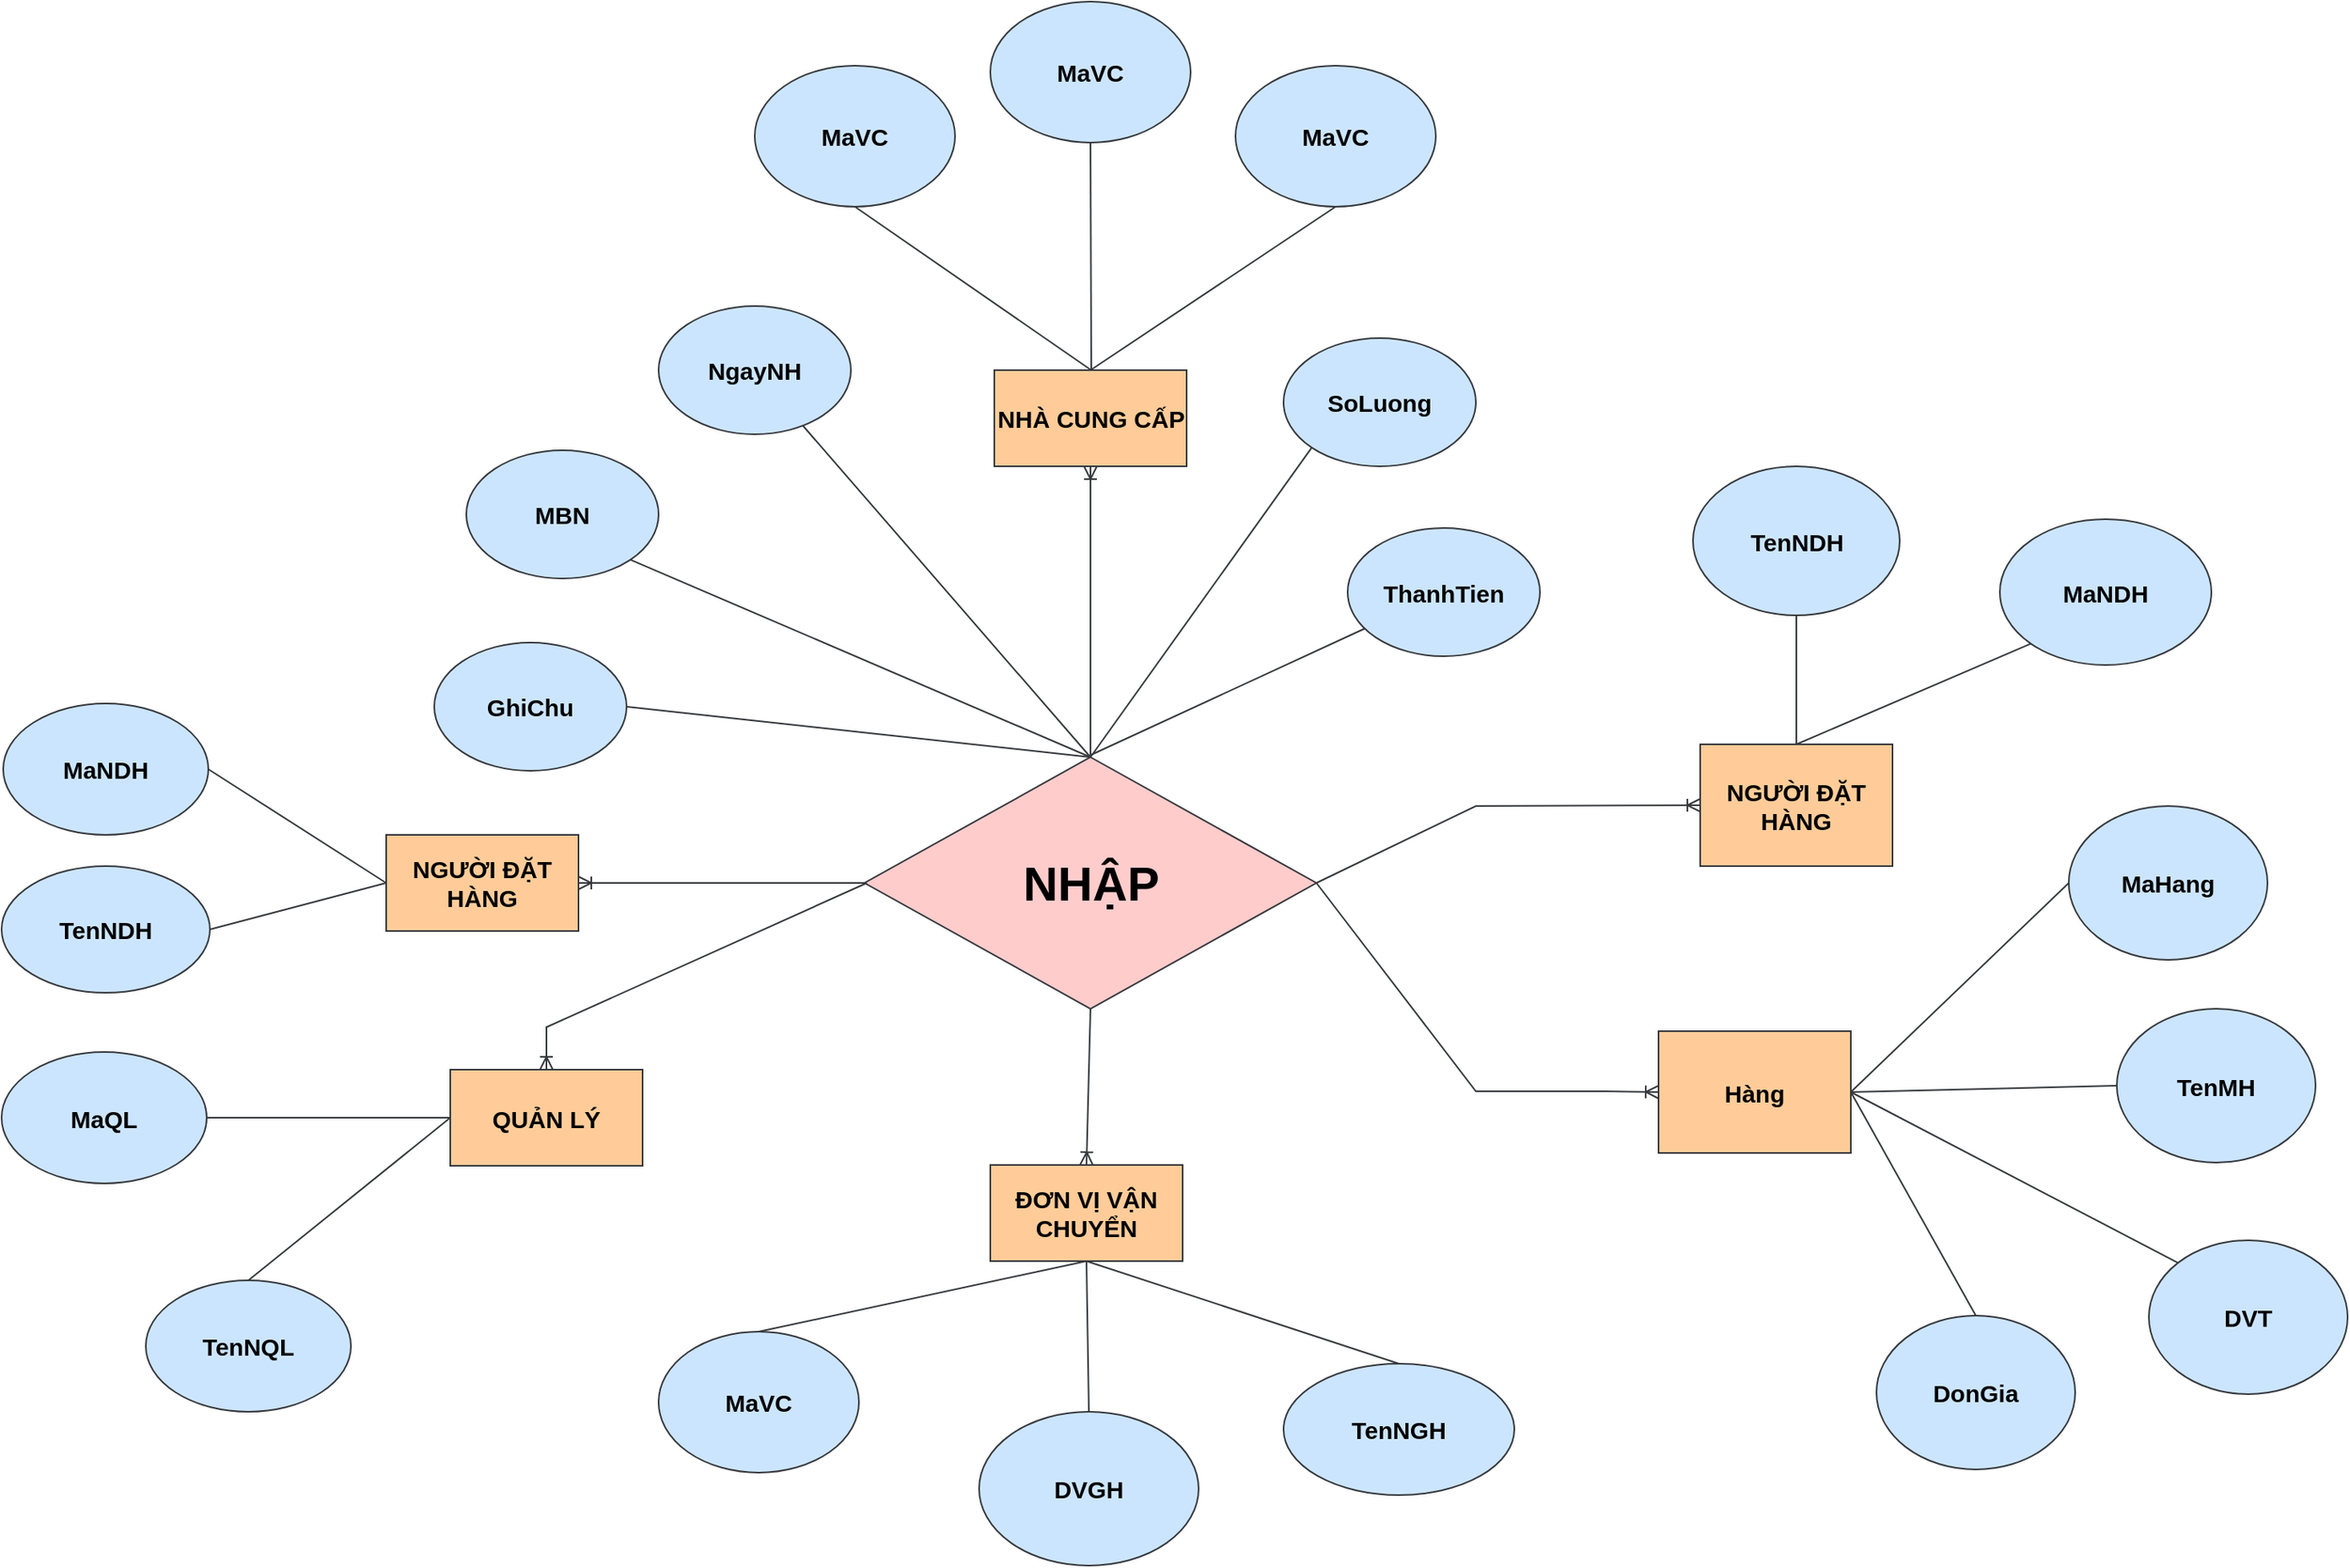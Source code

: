 <mxfile version="22.1.0" type="google" pages="4">
  <diagram name="Nhập" id="mhzBlHJLG_gROHWLDytY">
    <mxGraphModel dx="1720" dy="1063" grid="1" gridSize="10" guides="1" tooltips="1" connect="1" arrows="1" fold="1" page="1" pageScale="1" pageWidth="1654" pageHeight="1169" background="none" math="0" shadow="0">
      <root>
        <mxCell id="0" />
        <mxCell id="1" parent="0" />
        <mxCell id="9ubO6nstAqNzzAT_qmvr-41" value="&lt;span style=&quot;font-size: 15px;&quot;&gt;&lt;span style=&quot;font-size: 15px;&quot;&gt;NGƯỜI ĐẶT HÀNG&lt;/span&gt;&lt;/span&gt;" style="rounded=0;whiteSpace=wrap;html=1;fillColor=#ffcc99;strokeColor=#36393d;fontSize=15;fontFamily=arial;fontStyle=1" parent="1" vertex="1">
          <mxGeometry x="320" y="630" width="120" height="60" as="geometry" />
        </mxCell>
        <mxCell id="9ubO6nstAqNzzAT_qmvr-42" value="&lt;font style=&quot;font-size: 15px;&quot;&gt;&lt;span style=&quot;font-size: 15px;&quot;&gt;NGƯỜI ĐẶT HÀNG&lt;/span&gt;&lt;/font&gt;" style="rounded=0;whiteSpace=wrap;html=1;fillColor=#ffcc99;strokeColor=#36393d;fontSize=15;fontFamily=arial;fontStyle=1" parent="1" vertex="1">
          <mxGeometry x="1140" y="573.5" width="120" height="76" as="geometry" />
        </mxCell>
        <mxCell id="9ubO6nstAqNzzAT_qmvr-44" value="&lt;span style=&quot;font-size: 15px;&quot;&gt;TenNDH&lt;/span&gt;" style="ellipse;whiteSpace=wrap;html=1;fillColor=#cce5ff;strokeColor=#36393d;fontSize=15;fontFamily=arial;fontStyle=1" parent="1" vertex="1">
          <mxGeometry x="80" y="649.5" width="130" height="79" as="geometry" />
        </mxCell>
        <mxCell id="9ubO6nstAqNzzAT_qmvr-45" value="&lt;font style=&quot;font-size: 15px;&quot;&gt;MaNDH&lt;/font&gt;" style="ellipse;whiteSpace=wrap;html=1;fillColor=#cce5ff;strokeColor=#36393d;fontSize=15;fontFamily=arial;fontStyle=1" parent="1" vertex="1">
          <mxGeometry x="81" y="548" width="128" height="82" as="geometry" />
        </mxCell>
        <mxCell id="9ubO6nstAqNzzAT_qmvr-47" value="&lt;font style=&quot;font-size: 15px;&quot;&gt;&lt;span style=&quot;font-size: 15px;&quot;&gt;ĐƠN VỊ VẬN CHUYỂN&lt;/span&gt;&lt;/font&gt;" style="rounded=0;whiteSpace=wrap;html=1;fillColor=#ffcc99;strokeColor=#36393d;fontSize=15;fontFamily=arial;fontStyle=1" parent="1" vertex="1">
          <mxGeometry x="697" y="836" width="120" height="60" as="geometry" />
        </mxCell>
        <mxCell id="9ubO6nstAqNzzAT_qmvr-48" value="&lt;font style=&quot;font-size: 15px;&quot;&gt;DVGH&lt;/font&gt;" style="ellipse;whiteSpace=wrap;html=1;fillColor=#cce5ff;strokeColor=#36393d;fontSize=15;fontFamily=arial;fontStyle=1" parent="1" vertex="1">
          <mxGeometry x="690" y="990" width="137" height="96" as="geometry" />
        </mxCell>
        <mxCell id="9ubO6nstAqNzzAT_qmvr-49" value="&lt;font style=&quot;font-size: 15px;&quot;&gt;TenNDH&lt;/font&gt;" style="ellipse;whiteSpace=wrap;html=1;fillColor=#cce5ff;strokeColor=#36393d;fontSize=15;fontFamily=arial;fontStyle=1" parent="1" vertex="1">
          <mxGeometry x="1135.5" y="400" width="129" height="93" as="geometry" />
        </mxCell>
        <mxCell id="9ubO6nstAqNzzAT_qmvr-50" value="&lt;font style=&quot;font-size: 15px;&quot;&gt;MaNDH&lt;/font&gt;" style="ellipse;whiteSpace=wrap;html=1;fillColor=#cce5ff;strokeColor=#36393d;fontSize=15;fontFamily=arial;fontStyle=1" parent="1" vertex="1">
          <mxGeometry x="1327" y="433" width="132" height="91" as="geometry" />
        </mxCell>
        <mxCell id="9ubO6nstAqNzzAT_qmvr-51" value="&lt;font style=&quot;font-size: 15px;&quot;&gt;TenNGH&lt;/font&gt;" style="ellipse;whiteSpace=wrap;html=1;fillColor=#cce5ff;strokeColor=#36393d;fontSize=15;fontFamily=arial;fontStyle=1" parent="1" vertex="1">
          <mxGeometry x="880" y="960" width="144" height="82" as="geometry" />
        </mxCell>
        <mxCell id="9ubO6nstAqNzzAT_qmvr-52" value="&lt;font style=&quot;font-size: 15px;&quot;&gt;MaVC&lt;/font&gt;" style="ellipse;whiteSpace=wrap;html=1;fillColor=#cce5ff;strokeColor=#36393d;fontSize=15;fontFamily=arial;fontStyle=1" parent="1" vertex="1">
          <mxGeometry x="490" y="940" width="125" height="88" as="geometry" />
        </mxCell>
        <mxCell id="9ubO6nstAqNzzAT_qmvr-53" value="" style="endArrow=none;html=1;rounded=0;exitX=0.5;exitY=0;exitDx=0;exitDy=0;entryX=0.5;entryY=1;entryDx=0;entryDy=0;fillColor=#cce5ff;strokeColor=#36393d;fontSize=15;fontFamily=arial;fontStyle=1" parent="1" source="9ubO6nstAqNzzAT_qmvr-51" target="9ubO6nstAqNzzAT_qmvr-47" edge="1">
          <mxGeometry width="50" height="50" relative="1" as="geometry">
            <mxPoint x="785" y="561" as="sourcePoint" />
            <mxPoint x="510" y="830" as="targetPoint" />
          </mxGeometry>
        </mxCell>
        <mxCell id="9ubO6nstAqNzzAT_qmvr-54" value="" style="endArrow=none;html=1;rounded=0;exitX=0.5;exitY=0;exitDx=0;exitDy=0;entryX=0.5;entryY=1;entryDx=0;entryDy=0;fillColor=#cce5ff;strokeColor=#36393d;fontSize=15;fontFamily=arial;fontStyle=1" parent="1" source="9ubO6nstAqNzzAT_qmvr-48" target="9ubO6nstAqNzzAT_qmvr-47" edge="1">
          <mxGeometry width="50" height="50" relative="1" as="geometry">
            <mxPoint x="785" y="561" as="sourcePoint" />
            <mxPoint x="850" y="890" as="targetPoint" />
          </mxGeometry>
        </mxCell>
        <mxCell id="9ubO6nstAqNzzAT_qmvr-55" value="" style="endArrow=none;html=1;rounded=0;exitX=0.5;exitY=0;exitDx=0;exitDy=0;entryX=0.5;entryY=1;entryDx=0;entryDy=0;fillColor=#cce5ff;strokeColor=#36393d;fontSize=15;fontFamily=arial;fontStyle=1" parent="1" source="9ubO6nstAqNzzAT_qmvr-52" target="9ubO6nstAqNzzAT_qmvr-47" edge="1">
          <mxGeometry width="50" height="50" relative="1" as="geometry">
            <mxPoint x="785" y="561" as="sourcePoint" />
            <mxPoint x="835" y="511" as="targetPoint" />
          </mxGeometry>
        </mxCell>
        <mxCell id="9ubO6nstAqNzzAT_qmvr-56" value="" style="endArrow=none;html=1;rounded=0;entryX=0.5;entryY=1;entryDx=0;entryDy=0;exitX=0.5;exitY=0;exitDx=0;exitDy=0;fillColor=#cce5ff;strokeColor=#36393d;fontSize=15;fontFamily=arial;fontStyle=1" parent="1" source="9ubO6nstAqNzzAT_qmvr-42" target="9ubO6nstAqNzzAT_qmvr-49" edge="1">
          <mxGeometry width="50" height="50" relative="1" as="geometry">
            <mxPoint x="785" y="561" as="sourcePoint" />
            <mxPoint x="835" y="511" as="targetPoint" />
          </mxGeometry>
        </mxCell>
        <mxCell id="9ubO6nstAqNzzAT_qmvr-57" value="" style="endArrow=none;html=1;rounded=0;exitX=0;exitY=1;exitDx=0;exitDy=0;entryX=0.5;entryY=0;entryDx=0;entryDy=0;fillColor=#cce5ff;strokeColor=#36393d;fontSize=15;fontFamily=arial;fontStyle=1" parent="1" source="9ubO6nstAqNzzAT_qmvr-50" target="9ubO6nstAqNzzAT_qmvr-42" edge="1">
          <mxGeometry width="50" height="50" relative="1" as="geometry">
            <mxPoint x="785" y="561" as="sourcePoint" />
            <mxPoint x="1200" y="540" as="targetPoint" />
          </mxGeometry>
        </mxCell>
        <mxCell id="9ubO6nstAqNzzAT_qmvr-60" value="" style="endArrow=none;html=1;rounded=0;entryX=1;entryY=0.5;entryDx=0;entryDy=0;exitX=0;exitY=0.5;exitDx=0;exitDy=0;fillColor=#cce5ff;strokeColor=#36393d;fontSize=15;fontFamily=arial;fontStyle=1" parent="1" source="9ubO6nstAqNzzAT_qmvr-41" target="9ubO6nstAqNzzAT_qmvr-45" edge="1">
          <mxGeometry width="50" height="50" relative="1" as="geometry">
            <mxPoint x="190" y="670" as="sourcePoint" />
            <mxPoint x="835" y="511" as="targetPoint" />
          </mxGeometry>
        </mxCell>
        <mxCell id="9ubO6nstAqNzzAT_qmvr-61" value="" style="endArrow=none;html=1;rounded=0;entryX=1;entryY=0.5;entryDx=0;entryDy=0;exitX=0;exitY=0.5;exitDx=0;exitDy=0;fillColor=#cce5ff;strokeColor=#36393d;fontSize=15;fontFamily=arial;fontStyle=1" parent="1" source="9ubO6nstAqNzzAT_qmvr-41" target="9ubO6nstAqNzzAT_qmvr-44" edge="1">
          <mxGeometry width="50" height="50" relative="1" as="geometry">
            <mxPoint x="785" y="561" as="sourcePoint" />
            <mxPoint x="835" y="511" as="targetPoint" />
          </mxGeometry>
        </mxCell>
        <mxCell id="mtGFUhyX0gPeDdKalmTE-1" style="rounded=0;orthogonalLoop=1;jettySize=auto;html=1;endArrow=ERoneToMany;endFill=0;exitX=0.5;exitY=1;exitDx=0;exitDy=0;entryX=0.5;entryY=0;entryDx=0;entryDy=0;fillColor=#cce5ff;strokeColor=#36393d;fontSize=15;fontFamily=arial;fontStyle=1" parent="1" source="9ubO6nstAqNzzAT_qmvr-62" target="9ubO6nstAqNzzAT_qmvr-47" edge="1">
          <mxGeometry relative="1" as="geometry" />
        </mxCell>
        <mxCell id="9ubO6nstAqNzzAT_qmvr-62" value="&lt;font style=&quot;font-size: 30px;&quot;&gt;&lt;span style=&quot;font-size: 30px;&quot;&gt;NHẬP&lt;/span&gt;&lt;/font&gt;" style="rhombus;whiteSpace=wrap;html=1;fillColor=#ffcccc;strokeColor=#36393d;fontSize=30;fontFamily=arial;fontStyle=1" parent="1" vertex="1">
          <mxGeometry x="618.5" y="581.5" width="282" height="157" as="geometry" />
        </mxCell>
        <mxCell id="9ubO6nstAqNzzAT_qmvr-64" value="&lt;font style=&quot;font-size: 15px;&quot;&gt;ThanhTien&lt;/font&gt;" style="ellipse;whiteSpace=wrap;html=1;fillColor=#cce5ff;strokeColor=#36393d;fontSize=15;fontFamily=arial;fontStyle=1" parent="1" vertex="1">
          <mxGeometry x="920" y="438.5" width="120" height="80" as="geometry" />
        </mxCell>
        <mxCell id="9ubO6nstAqNzzAT_qmvr-67" value="&lt;font style=&quot;font-size: 15px;&quot;&gt;SoLuong&lt;/font&gt;" style="ellipse;whiteSpace=wrap;html=1;fillColor=#cce5ff;strokeColor=#36393d;fontSize=15;fontFamily=arial;fontStyle=1" parent="1" vertex="1">
          <mxGeometry x="880" y="320" width="120" height="80" as="geometry" />
        </mxCell>
        <mxCell id="9ubO6nstAqNzzAT_qmvr-68" value="&lt;font style=&quot;font-size: 15px;&quot;&gt;NgayNH&lt;/font&gt;" style="ellipse;whiteSpace=wrap;html=1;fillColor=#cce5ff;strokeColor=#36393d;fontSize=15;fontFamily=arial;fontStyle=1" parent="1" vertex="1">
          <mxGeometry x="490" y="300" width="120" height="80" as="geometry" />
        </mxCell>
        <mxCell id="9ubO6nstAqNzzAT_qmvr-69" value="&lt;font style=&quot;font-size: 15px;&quot;&gt;MBN&lt;/font&gt;" style="ellipse;whiteSpace=wrap;html=1;fillColor=#cce5ff;strokeColor=#36393d;fontSize=15;fontFamily=arial;fontStyle=1" parent="1" vertex="1">
          <mxGeometry x="370" y="390" width="120" height="80" as="geometry" />
        </mxCell>
        <mxCell id="9ubO6nstAqNzzAT_qmvr-70" value="&lt;font style=&quot;font-size: 15px;&quot;&gt;GhiChu&lt;/font&gt;" style="ellipse;whiteSpace=wrap;html=1;fillColor=#cce5ff;strokeColor=#36393d;fontSize=15;fontFamily=arial;fontStyle=1" parent="1" vertex="1">
          <mxGeometry x="350" y="510" width="120" height="80" as="geometry" />
        </mxCell>
        <mxCell id="9ubO6nstAqNzzAT_qmvr-72" value="" style="endArrow=none;html=1;rounded=0;fillColor=#cce5ff;strokeColor=#36393d;fontSize=15;fontFamily=arial;fontStyle=1" parent="1" target="9ubO6nstAqNzzAT_qmvr-64" edge="1">
          <mxGeometry width="50" height="50" relative="1" as="geometry">
            <mxPoint x="760" y="580" as="sourcePoint" />
            <mxPoint x="901" y="586" as="targetPoint" />
          </mxGeometry>
        </mxCell>
        <mxCell id="9ubO6nstAqNzzAT_qmvr-73" value="" style="endArrow=none;html=1;rounded=0;entryX=0;entryY=1;entryDx=0;entryDy=0;exitX=0.5;exitY=0;exitDx=0;exitDy=0;fillColor=#cce5ff;strokeColor=#36393d;fontSize=15;fontFamily=arial;fontStyle=1" parent="1" source="9ubO6nstAqNzzAT_qmvr-62" target="9ubO6nstAqNzzAT_qmvr-67" edge="1">
          <mxGeometry width="50" height="50" relative="1" as="geometry">
            <mxPoint x="851" y="636" as="sourcePoint" />
            <mxPoint x="901" y="586" as="targetPoint" />
          </mxGeometry>
        </mxCell>
        <mxCell id="9ubO6nstAqNzzAT_qmvr-74" value="" style="endArrow=none;html=1;rounded=0;entryX=1;entryY=1;entryDx=0;entryDy=0;exitX=0.5;exitY=0;exitDx=0;exitDy=0;fillColor=#cce5ff;strokeColor=#36393d;fontSize=15;fontFamily=arial;fontStyle=1" parent="1" source="9ubO6nstAqNzzAT_qmvr-62" target="9ubO6nstAqNzzAT_qmvr-69" edge="1">
          <mxGeometry width="50" height="50" relative="1" as="geometry">
            <mxPoint x="922" y="673" as="sourcePoint" />
            <mxPoint x="901" y="586" as="targetPoint" />
          </mxGeometry>
        </mxCell>
        <mxCell id="9ubO6nstAqNzzAT_qmvr-77" value="" style="endArrow=none;html=1;rounded=0;exitX=0.5;exitY=0;exitDx=0;exitDy=0;fillColor=#cce5ff;strokeColor=#36393d;fontSize=15;fontFamily=arial;fontStyle=1" parent="1" source="9ubO6nstAqNzzAT_qmvr-62" target="9ubO6nstAqNzzAT_qmvr-68" edge="1">
          <mxGeometry width="50" height="50" relative="1" as="geometry">
            <mxPoint x="851" y="636" as="sourcePoint" />
            <mxPoint x="901" y="586" as="targetPoint" />
          </mxGeometry>
        </mxCell>
        <mxCell id="9ubO6nstAqNzzAT_qmvr-78" value="" style="endArrow=none;html=1;rounded=0;exitX=0.5;exitY=0;exitDx=0;exitDy=0;entryX=1;entryY=0.5;entryDx=0;entryDy=0;fillColor=#cce5ff;strokeColor=#36393d;fontSize=15;fontFamily=arial;fontStyle=1" parent="1" source="9ubO6nstAqNzzAT_qmvr-62" target="9ubO6nstAqNzzAT_qmvr-70" edge="1">
          <mxGeometry width="50" height="50" relative="1" as="geometry">
            <mxPoint x="851" y="625" as="sourcePoint" />
            <mxPoint x="901" y="575" as="targetPoint" />
            <Array as="points" />
          </mxGeometry>
        </mxCell>
        <mxCell id="9ubO6nstAqNzzAT_qmvr-79" value="" style="endArrow=none;html=1;rounded=0;entryX=0;entryY=0.5;entryDx=0;entryDy=0;exitX=1;exitY=0.5;exitDx=0;exitDy=0;endFill=0;startArrow=ERoneToMany;startFill=0;fillColor=#cce5ff;strokeColor=#36393d;fontSize=15;fontFamily=arial;fontStyle=1" parent="1" source="9ubO6nstAqNzzAT_qmvr-41" target="9ubO6nstAqNzzAT_qmvr-62" edge="1">
          <mxGeometry width="50" height="50" relative="1" as="geometry">
            <mxPoint x="374" y="629" as="sourcePoint" />
            <mxPoint x="901" y="688" as="targetPoint" />
            <Array as="points" />
          </mxGeometry>
        </mxCell>
        <mxCell id="9ubO6nstAqNzzAT_qmvr-80" value="" style="endArrow=ERoneToMany;html=1;rounded=0;entryX=0;entryY=0.5;entryDx=0;entryDy=0;exitX=1;exitY=0.5;exitDx=0;exitDy=0;endFill=0;fillColor=#cce5ff;strokeColor=#36393d;fontSize=15;fontFamily=arial;fontStyle=1" parent="1" source="9ubO6nstAqNzzAT_qmvr-62" target="9ubO6nstAqNzzAT_qmvr-42" edge="1">
          <mxGeometry width="50" height="50" relative="1" as="geometry">
            <mxPoint x="851" y="738" as="sourcePoint" />
            <mxPoint x="901" y="688" as="targetPoint" />
            <Array as="points">
              <mxPoint x="1000" y="612" />
            </Array>
          </mxGeometry>
        </mxCell>
        <mxCell id="IAL0xMtJjNWcyoaRZelb-1" value="" style="endArrow=none;html=1;rounded=0;endFill=0;startArrow=ERoneToMany;startFill=0;exitX=0.5;exitY=0;exitDx=0;exitDy=0;fillColor=#cce5ff;strokeColor=#36393d;fontSize=15;fontFamily=arial;fontStyle=1" parent="1" source="IAL0xMtJjNWcyoaRZelb-3" edge="1">
          <mxGeometry width="50" height="50" relative="1" as="geometry">
            <mxPoint x="440" y="720" as="sourcePoint" />
            <mxPoint x="620" y="660" as="targetPoint" />
            <Array as="points">
              <mxPoint x="420" y="750" />
            </Array>
          </mxGeometry>
        </mxCell>
        <mxCell id="IAL0xMtJjNWcyoaRZelb-3" value="&lt;span style=&quot;font-size: 15px;&quot;&gt;&lt;span style=&quot;font-size: 15px;&quot;&gt;QUẢN LÝ&lt;/span&gt;&lt;/span&gt;" style="rounded=0;whiteSpace=wrap;html=1;fillColor=#ffcc99;strokeColor=#36393d;fontSize=15;fontFamily=arial;fontStyle=1" parent="1" vertex="1">
          <mxGeometry x="360" y="776.5" width="120" height="60" as="geometry" />
        </mxCell>
        <mxCell id="IAL0xMtJjNWcyoaRZelb-4" value="&lt;span style=&quot;font-size: 15px;&quot;&gt;MaQL&lt;/span&gt;" style="ellipse;whiteSpace=wrap;html=1;fillColor=#cce5ff;strokeColor=#36393d;fontSize=15;fontFamily=arial;fontStyle=1" parent="1" vertex="1">
          <mxGeometry x="80" y="765.5" width="128" height="82" as="geometry" />
        </mxCell>
        <mxCell id="IAL0xMtJjNWcyoaRZelb-5" value="&lt;span style=&quot;font-size: 15px;&quot;&gt;TenNQL&lt;/span&gt;" style="ellipse;whiteSpace=wrap;html=1;fillColor=#cce5ff;strokeColor=#36393d;fontSize=15;fontFamily=arial;fontStyle=1" parent="1" vertex="1">
          <mxGeometry x="170" y="908" width="128" height="82" as="geometry" />
        </mxCell>
        <mxCell id="IAL0xMtJjNWcyoaRZelb-6" value="&lt;span style=&quot;font-size: 15px;&quot;&gt;&lt;span style=&quot;font-size: 15px;&quot;&gt;NHÀ CUNG CẤP&lt;/span&gt;&lt;/span&gt;" style="rounded=0;whiteSpace=wrap;html=1;fillColor=#ffcc99;strokeColor=#36393d;fontSize=15;fontFamily=arial;fontStyle=1" parent="1" vertex="1">
          <mxGeometry x="699.5" y="340" width="120" height="60" as="geometry" />
        </mxCell>
        <mxCell id="IAL0xMtJjNWcyoaRZelb-8" value="" style="endArrow=none;html=1;rounded=0;entryX=0;entryY=0.5;entryDx=0;entryDy=0;exitX=1;exitY=0.5;exitDx=0;exitDy=0;fillColor=#cce5ff;strokeColor=#36393d;fontSize=15;fontFamily=arial;fontStyle=1" parent="1" source="IAL0xMtJjNWcyoaRZelb-4" target="IAL0xMtJjNWcyoaRZelb-3" edge="1">
          <mxGeometry width="50" height="50" relative="1" as="geometry">
            <mxPoint x="170" y="720" as="sourcePoint" />
            <mxPoint x="220" y="670" as="targetPoint" />
          </mxGeometry>
        </mxCell>
        <mxCell id="IAL0xMtJjNWcyoaRZelb-9" value="" style="endArrow=none;html=1;rounded=0;entryX=0;entryY=0.5;entryDx=0;entryDy=0;exitX=0.5;exitY=0;exitDx=0;exitDy=0;fillColor=#cce5ff;strokeColor=#36393d;fontSize=15;fontFamily=arial;fontStyle=1" parent="1" source="IAL0xMtJjNWcyoaRZelb-5" target="IAL0xMtJjNWcyoaRZelb-3" edge="1">
          <mxGeometry width="50" height="50" relative="1" as="geometry">
            <mxPoint x="200" y="810" as="sourcePoint" />
            <mxPoint x="250" y="760" as="targetPoint" />
          </mxGeometry>
        </mxCell>
        <mxCell id="IAL0xMtJjNWcyoaRZelb-11" value="" style="endArrow=ERoneToMany;html=1;rounded=0;exitX=0.5;exitY=0;exitDx=0;exitDy=0;endFill=0;entryX=0.5;entryY=1;entryDx=0;entryDy=0;fillColor=#cce5ff;strokeColor=#36393d;fontSize=15;fontFamily=arial;fontStyle=1" parent="1" source="9ubO6nstAqNzzAT_qmvr-62" target="IAL0xMtJjNWcyoaRZelb-6" edge="1">
          <mxGeometry width="50" height="50" relative="1" as="geometry">
            <mxPoint x="911" y="670" as="sourcePoint" />
            <mxPoint x="920" y="440" as="targetPoint" />
          </mxGeometry>
        </mxCell>
        <mxCell id="IAL0xMtJjNWcyoaRZelb-12" value="MaHang" style="ellipse;whiteSpace=wrap;html=1;fillColor=#cce5ff;strokeColor=#36393d;fontSize=15;fontFamily=arial;fontStyle=1" parent="1" vertex="1">
          <mxGeometry x="1370" y="612" width="124" height="96" as="geometry" />
        </mxCell>
        <mxCell id="IAL0xMtJjNWcyoaRZelb-13" value="TenMH" style="ellipse;whiteSpace=wrap;html=1;fillColor=#cce5ff;strokeColor=#36393d;fontSize=15;fontFamily=arial;fontStyle=1" parent="1" vertex="1">
          <mxGeometry x="1400" y="738.5" width="124" height="96" as="geometry" />
        </mxCell>
        <mxCell id="IAL0xMtJjNWcyoaRZelb-14" value="DVT" style="ellipse;whiteSpace=wrap;html=1;fillColor=#cce5ff;strokeColor=#36393d;fontSize=15;fontFamily=arial;fontStyle=1" parent="1" vertex="1">
          <mxGeometry x="1420" y="883" width="124" height="96" as="geometry" />
        </mxCell>
        <mxCell id="IAL0xMtJjNWcyoaRZelb-15" value="DonGia" style="ellipse;whiteSpace=wrap;html=1;fillColor=#cce5ff;strokeColor=#36393d;fontSize=15;fontFamily=arial;fontStyle=1" parent="1" vertex="1">
          <mxGeometry x="1250" y="930" width="124" height="96" as="geometry" />
        </mxCell>
        <mxCell id="IAL0xMtJjNWcyoaRZelb-16" value="&lt;font style=&quot;font-size: 15px;&quot;&gt;MaVC&lt;/font&gt;" style="ellipse;whiteSpace=wrap;html=1;fillColor=#cce5ff;strokeColor=#36393d;fontSize=15;fontFamily=arial;fontStyle=1" parent="1" vertex="1">
          <mxGeometry x="550" y="150" width="125" height="88" as="geometry" />
        </mxCell>
        <mxCell id="IAL0xMtJjNWcyoaRZelb-17" value="&lt;font style=&quot;font-size: 15px;&quot;&gt;MaVC&lt;/font&gt;" style="ellipse;whiteSpace=wrap;html=1;fillColor=#cce5ff;strokeColor=#36393d;fontSize=15;fontFamily=arial;fontStyle=1" parent="1" vertex="1">
          <mxGeometry x="697" y="110" width="125" height="88" as="geometry" />
        </mxCell>
        <mxCell id="IAL0xMtJjNWcyoaRZelb-18" value="&lt;font style=&quot;font-size: 15px;&quot;&gt;MaVC&lt;/font&gt;" style="ellipse;whiteSpace=wrap;html=1;fillColor=#cce5ff;strokeColor=#36393d;fontSize=15;fontFamily=arial;fontStyle=1" parent="1" vertex="1">
          <mxGeometry x="850" y="150" width="125" height="88" as="geometry" />
        </mxCell>
        <mxCell id="IAL0xMtJjNWcyoaRZelb-19" value="" style="endArrow=none;html=1;rounded=0;exitX=0.5;exitY=1;exitDx=0;exitDy=0;fillColor=#cce5ff;strokeColor=#36393d;fontSize=15;fontFamily=arial;fontStyle=1" parent="1" source="IAL0xMtJjNWcyoaRZelb-16" edge="1">
          <mxGeometry width="50" height="50" relative="1" as="geometry">
            <mxPoint x="360" y="950" as="sourcePoint" />
            <mxPoint x="760" y="340" as="targetPoint" />
          </mxGeometry>
        </mxCell>
        <mxCell id="IAL0xMtJjNWcyoaRZelb-20" value="" style="endArrow=none;html=1;rounded=0;exitX=0.5;exitY=1;exitDx=0;exitDy=0;fillColor=#cce5ff;strokeColor=#36393d;fontSize=15;fontFamily=arial;fontStyle=1" parent="1" source="IAL0xMtJjNWcyoaRZelb-17" edge="1">
          <mxGeometry width="50" height="50" relative="1" as="geometry">
            <mxPoint x="440" y="1020" as="sourcePoint" />
            <mxPoint x="760" y="340" as="targetPoint" />
          </mxGeometry>
        </mxCell>
        <mxCell id="IAL0xMtJjNWcyoaRZelb-21" value="" style="endArrow=none;html=1;rounded=0;entryX=0.5;entryY=0;entryDx=0;entryDy=0;exitX=0.5;exitY=1;exitDx=0;exitDy=0;fillColor=#cce5ff;strokeColor=#36393d;fontSize=15;fontFamily=arial;fontStyle=1" parent="1" source="IAL0xMtJjNWcyoaRZelb-18" target="IAL0xMtJjNWcyoaRZelb-6" edge="1">
          <mxGeometry width="50" height="50" relative="1" as="geometry">
            <mxPoint x="500" y="990" as="sourcePoint" />
            <mxPoint x="550" y="940" as="targetPoint" />
          </mxGeometry>
        </mxCell>
        <mxCell id="IAL0xMtJjNWcyoaRZelb-22" value="&lt;font style=&quot;font-size: 15px;&quot;&gt;&lt;span style=&quot;font-size: 15px;&quot;&gt;Hàng&lt;/span&gt;&lt;/font&gt;" style="rounded=0;whiteSpace=wrap;html=1;fillColor=#ffcc99;strokeColor=#36393d;fontSize=15;fontFamily=arial;fontStyle=1" parent="1" vertex="1">
          <mxGeometry x="1114" y="752.5" width="120" height="76" as="geometry" />
        </mxCell>
        <mxCell id="IAL0xMtJjNWcyoaRZelb-23" value="" style="endArrow=ERoneToMany;html=1;rounded=0;entryX=0;entryY=0.5;entryDx=0;entryDy=0;exitX=1;exitY=0.5;exitDx=0;exitDy=0;endFill=0;fillColor=#cce5ff;strokeColor=#36393d;fontSize=15;fontFamily=arial;fontStyle=1" parent="1" source="9ubO6nstAqNzzAT_qmvr-62" target="IAL0xMtJjNWcyoaRZelb-22" edge="1">
          <mxGeometry width="50" height="50" relative="1" as="geometry">
            <mxPoint x="910" y="680" as="sourcePoint" />
            <mxPoint x="1123.5" y="810.5" as="targetPoint" />
            <Array as="points">
              <mxPoint x="1000" y="790" />
              <mxPoint x="1080" y="790" />
            </Array>
          </mxGeometry>
        </mxCell>
        <mxCell id="IAL0xMtJjNWcyoaRZelb-24" value="" style="endArrow=none;html=1;rounded=0;entryX=0;entryY=0.5;entryDx=0;entryDy=0;exitX=1;exitY=0.5;exitDx=0;exitDy=0;fillColor=#cce5ff;strokeColor=#36393d;fontSize=15;fontFamily=arial;fontStyle=1" parent="1" source="IAL0xMtJjNWcyoaRZelb-22" target="IAL0xMtJjNWcyoaRZelb-12" edge="1">
          <mxGeometry width="50" height="50" relative="1" as="geometry">
            <mxPoint x="1230" y="790" as="sourcePoint" />
            <mxPoint x="1280" y="740" as="targetPoint" />
          </mxGeometry>
        </mxCell>
        <mxCell id="IAL0xMtJjNWcyoaRZelb-25" value="" style="endArrow=none;html=1;rounded=0;entryX=0;entryY=0.5;entryDx=0;entryDy=0;exitX=1;exitY=0.5;exitDx=0;exitDy=0;fillColor=#cce5ff;strokeColor=#36393d;fontSize=15;fontFamily=arial;fontStyle=1" parent="1" source="IAL0xMtJjNWcyoaRZelb-22" target="IAL0xMtJjNWcyoaRZelb-13" edge="1">
          <mxGeometry width="50" height="50" relative="1" as="geometry">
            <mxPoint x="1240" y="790" as="sourcePoint" />
            <mxPoint x="1290" y="780" as="targetPoint" />
          </mxGeometry>
        </mxCell>
        <mxCell id="IAL0xMtJjNWcyoaRZelb-26" value="" style="endArrow=none;html=1;rounded=0;entryX=1;entryY=0.5;entryDx=0;entryDy=0;exitX=0;exitY=0;exitDx=0;exitDy=0;fillColor=#cce5ff;strokeColor=#36393d;fontSize=15;fontFamily=arial;fontStyle=1" parent="1" source="IAL0xMtJjNWcyoaRZelb-14" target="IAL0xMtJjNWcyoaRZelb-22" edge="1">
          <mxGeometry width="50" height="50" relative="1" as="geometry">
            <mxPoint x="1210" y="910" as="sourcePoint" />
            <mxPoint x="1260" y="860" as="targetPoint" />
          </mxGeometry>
        </mxCell>
        <mxCell id="IAL0xMtJjNWcyoaRZelb-27" value="" style="endArrow=none;html=1;rounded=0;exitX=0.5;exitY=0;exitDx=0;exitDy=0;entryX=1;entryY=0.5;entryDx=0;entryDy=0;fillColor=#cce5ff;strokeColor=#36393d;fontSize=15;fontFamily=arial;fontStyle=1" parent="1" source="IAL0xMtJjNWcyoaRZelb-15" target="IAL0xMtJjNWcyoaRZelb-22" edge="1">
          <mxGeometry width="50" height="50" relative="1" as="geometry">
            <mxPoint x="1200" y="930" as="sourcePoint" />
            <mxPoint x="1240" y="790" as="targetPoint" />
          </mxGeometry>
        </mxCell>
      </root>
    </mxGraphModel>
  </diagram>
  <diagram id="OrpykROii76weaNNkCOO" name="Xuất">
    <mxGraphModel dx="1214" dy="1551" grid="1" gridSize="10" guides="1" tooltips="1" connect="1" arrows="1" fold="1" page="0" pageScale="1" pageWidth="1169" pageHeight="827" math="0" shadow="0">
      <root>
        <mxCell id="0" />
        <mxCell id="1" parent="0" />
        <mxCell id="IjECvFa4RGWUqtqgau1C-23" style="rounded=0;orthogonalLoop=1;jettySize=auto;html=1;endArrow=ERoneToMany;endFill=0;fillColor=#cce5ff;strokeColor=#36393d;fontSize=16;fontStyle=1" parent="1" source="6YGDXPXsQDBprhDzLU57-1" target="6YGDXPXsQDBprhDzLU57-2" edge="1">
          <mxGeometry relative="1" as="geometry" />
        </mxCell>
        <mxCell id="IjECvFa4RGWUqtqgau1C-24" style="rounded=0;orthogonalLoop=1;jettySize=auto;html=1;endArrow=ERoneToMany;endFill=0;exitX=1;exitY=0.5;exitDx=0;exitDy=0;fillColor=#cce5ff;strokeColor=#36393d;fontSize=16;fontStyle=1" parent="1" source="6YGDXPXsQDBprhDzLU57-1" target="a3132KPhwDjJRhI2vY85-1" edge="1">
          <mxGeometry relative="1" as="geometry">
            <Array as="points">
              <mxPoint x="800" y="-580" />
            </Array>
          </mxGeometry>
        </mxCell>
        <mxCell id="6YGDXPXsQDBprhDzLU57-1" value="Xuất" style="rhombus;whiteSpace=wrap;html=1;fillColor=#ffcccc;strokeColor=#36393d;fontSize=30;fontStyle=1" parent="1" vertex="1">
          <mxGeometry x="520" y="-547.5" width="220" height="75" as="geometry" />
        </mxCell>
        <mxCell id="6YGDXPXsQDBprhDzLU57-2" value="Món Nước" style="rounded=0;whiteSpace=wrap;html=1;fillColor=#ffcc99;strokeColor=#36393d;fontSize=16;fontStyle=1" parent="1" vertex="1">
          <mxGeometry x="330" y="-540" width="120" height="60" as="geometry" />
        </mxCell>
        <mxCell id="a3132KPhwDjJRhI2vY85-1" value="Bàn" style="rounded=0;whiteSpace=wrap;html=1;fillColor=#ffcc99;strokeColor=#36393d;fontSize=16;fontStyle=1" parent="1" vertex="1">
          <mxGeometry x="920" y="-610" width="120" height="60" as="geometry" />
        </mxCell>
        <mxCell id="IjECvFa4RGWUqtqgau1C-13" style="rounded=0;orthogonalLoop=1;jettySize=auto;html=1;endArrow=none;endFill=0;fillColor=#cce5ff;strokeColor=#36393d;fontSize=16;fontStyle=1" parent="1" source="L140Sxv4r_CIhFci0wOF-1" edge="1">
          <mxGeometry relative="1" as="geometry">
            <mxPoint x="330" y="-510" as="targetPoint" />
          </mxGeometry>
        </mxCell>
        <mxCell id="L140Sxv4r_CIhFci0wOF-1" value="&lt;u style=&quot;font-size: 16px;&quot;&gt;MaMon&lt;/u&gt;" style="ellipse;whiteSpace=wrap;html=1;fillColor=#cce5ff;strokeColor=#36393d;fontSize=16;fontStyle=1" parent="1" vertex="1">
          <mxGeometry x="150" y="-430" width="120" height="80" as="geometry" />
        </mxCell>
        <mxCell id="IjECvFa4RGWUqtqgau1C-14" style="rounded=0;orthogonalLoop=1;jettySize=auto;html=1;endArrow=none;endFill=0;fillColor=#cce5ff;strokeColor=#36393d;fontSize=16;fontStyle=1" parent="1" source="L140Sxv4r_CIhFci0wOF-3" edge="1">
          <mxGeometry relative="1" as="geometry">
            <mxPoint x="330" y="-510" as="targetPoint" />
          </mxGeometry>
        </mxCell>
        <mxCell id="L140Sxv4r_CIhFci0wOF-3" value="TenMon" style="ellipse;whiteSpace=wrap;html=1;fillColor=#cce5ff;strokeColor=#36393d;fontSize=16;fontStyle=1" parent="1" vertex="1">
          <mxGeometry x="80" y="-550" width="120" height="80" as="geometry" />
        </mxCell>
        <mxCell id="IjECvFa4RGWUqtqgau1C-15" style="rounded=0;orthogonalLoop=1;jettySize=auto;html=1;endArrow=none;endFill=0;entryX=0;entryY=0.5;entryDx=0;entryDy=0;fillColor=#cce5ff;strokeColor=#36393d;fontSize=16;fontStyle=1" parent="1" source="L140Sxv4r_CIhFci0wOF-4" target="6YGDXPXsQDBprhDzLU57-2" edge="1">
          <mxGeometry relative="1" as="geometry" />
        </mxCell>
        <mxCell id="L140Sxv4r_CIhFci0wOF-4" value="DonGia" style="ellipse;whiteSpace=wrap;html=1;fillColor=#cce5ff;strokeColor=#36393d;fontSize=16;fontStyle=1" parent="1" vertex="1">
          <mxGeometry x="150" y="-690" width="120" height="80" as="geometry" />
        </mxCell>
        <mxCell id="IjECvFa4RGWUqtqgau1C-16" style="rounded=0;orthogonalLoop=1;jettySize=auto;html=1;endArrow=none;endFill=0;exitX=0.5;exitY=1;exitDx=0;exitDy=0;entryX=0.5;entryY=0;entryDx=0;entryDy=0;fillColor=#cce5ff;strokeColor=#36393d;fontSize=16;fontStyle=1" parent="1" source="IjECvFa4RGWUqtqgau1C-1" target="6YGDXPXsQDBprhDzLU57-1" edge="1">
          <mxGeometry relative="1" as="geometry">
            <Array as="points" />
            <mxPoint x="711.207" y="-680.002" as="sourcePoint" />
            <mxPoint x="680" y="-539.57" as="targetPoint" />
          </mxGeometry>
        </mxCell>
        <mxCell id="IjECvFa4RGWUqtqgau1C-1" value="&lt;u style=&quot;font-size: 16px;&quot;&gt;MDTT&lt;/u&gt;" style="ellipse;whiteSpace=wrap;html=1;fillColor=#cce5ff;strokeColor=#36393d;fontSize=16;fontStyle=1" parent="1" vertex="1">
          <mxGeometry x="420" y="-720" width="120" height="80" as="geometry" />
        </mxCell>
        <mxCell id="IjECvFa4RGWUqtqgau1C-17" style="rounded=0;orthogonalLoop=1;jettySize=auto;html=1;endArrow=none;endFill=0;entryX=0.5;entryY=0;entryDx=0;entryDy=0;fillColor=#cce5ff;strokeColor=#36393d;fontSize=16;fontStyle=1" parent="1" source="IjECvFa4RGWUqtqgau1C-2" target="6YGDXPXsQDBprhDzLU57-1" edge="1">
          <mxGeometry relative="1" as="geometry" />
        </mxCell>
        <mxCell id="IjECvFa4RGWUqtqgau1C-2" value="NgayTT" style="ellipse;whiteSpace=wrap;html=1;fillColor=#cce5ff;strokeColor=#36393d;fontSize=16;fontStyle=1" parent="1" vertex="1">
          <mxGeometry x="560" y="-760" width="120" height="80" as="geometry" />
        </mxCell>
        <mxCell id="IjECvFa4RGWUqtqgau1C-3" value="SoBan&lt;br style=&quot;font-size: 16px;&quot;&gt;" style="ellipse;whiteSpace=wrap;html=1;fillColor=#cce5ff;strokeColor=#36393d;fontSize=16;fontStyle=1" parent="1" vertex="1">
          <mxGeometry x="1150" y="-620" width="120" height="80" as="geometry" />
        </mxCell>
        <mxCell id="IjECvFa4RGWUqtqgau1C-4" value="TenThuNgan" style="ellipse;whiteSpace=wrap;html=1;fillColor=#cce5ff;strokeColor=#36393d;fontSize=16;fontStyle=1" parent="1" vertex="1">
          <mxGeometry x="1160" y="-370" width="120" height="80" as="geometry" />
        </mxCell>
        <mxCell id="IjECvFa4RGWUqtqgau1C-20" style="rounded=0;orthogonalLoop=1;jettySize=auto;html=1;endArrow=none;endFill=0;entryX=0.5;entryY=1;entryDx=0;entryDy=0;fillColor=#cce5ff;strokeColor=#36393d;fontSize=16;fontStyle=1" parent="1" source="IjECvFa4RGWUqtqgau1C-5" target="6YGDXPXsQDBprhDzLU57-1" edge="1">
          <mxGeometry relative="1" as="geometry" />
        </mxCell>
        <mxCell id="IjECvFa4RGWUqtqgau1C-5" value="TongTT" style="ellipse;whiteSpace=wrap;html=1;fillColor=#cce5ff;strokeColor=#36393d;fontSize=16;fontStyle=1" parent="1" vertex="1">
          <mxGeometry x="510" y="-330" width="120" height="80" as="geometry" />
        </mxCell>
        <mxCell id="IjECvFa4RGWUqtqgau1C-21" style="rounded=0;orthogonalLoop=1;jettySize=auto;html=1;endArrow=none;endFill=0;entryX=0.5;entryY=1;entryDx=0;entryDy=0;fillColor=#cce5ff;strokeColor=#36393d;fontSize=16;fontStyle=1" parent="1" source="IjECvFa4RGWUqtqgau1C-6" target="6YGDXPXsQDBprhDzLU57-1" edge="1">
          <mxGeometry relative="1" as="geometry">
            <mxPoint x="620" y="-480" as="targetPoint" />
            <Array as="points" />
          </mxGeometry>
        </mxCell>
        <mxCell id="IjECvFa4RGWUqtqgau1C-6" value="PhuongThucTT" style="ellipse;whiteSpace=wrap;html=1;fillColor=#cce5ff;strokeColor=#36393d;fontSize=16;fontStyle=1" parent="1" vertex="1">
          <mxGeometry x="660" y="-330" width="120" height="80" as="geometry" />
        </mxCell>
        <mxCell id="IjECvFa4RGWUqtqgau1C-22" style="rounded=0;orthogonalLoop=1;jettySize=auto;html=1;endArrow=none;endFill=0;entryX=0.5;entryY=1;entryDx=0;entryDy=0;fillColor=#cce5ff;strokeColor=#36393d;fontSize=16;fontStyle=1" parent="1" source="IjECvFa4RGWUqtqgau1C-7" target="6YGDXPXsQDBprhDzLU57-1" edge="1">
          <mxGeometry relative="1" as="geometry">
            <mxPoint x="620" y="-470" as="targetPoint" />
          </mxGeometry>
        </mxCell>
        <mxCell id="IjECvFa4RGWUqtqgau1C-7" value="TienTraLai" style="ellipse;whiteSpace=wrap;html=1;fillColor=#cce5ff;strokeColor=#36393d;fontSize=16;fontStyle=1" parent="1" vertex="1">
          <mxGeometry x="760" y="-400" width="120" height="80" as="geometry" />
        </mxCell>
        <mxCell id="IjECvFa4RGWUqtqgau1C-10" style="rounded=0;orthogonalLoop=1;jettySize=auto;html=1;endArrow=none;endFill=0;entryX=0.5;entryY=0;entryDx=0;entryDy=0;fillColor=#cce5ff;strokeColor=#36393d;fontSize=16;fontStyle=1" parent="1" source="IjECvFa4RGWUqtqgau1C-8" target="6YGDXPXsQDBprhDzLU57-1" edge="1">
          <mxGeometry relative="1" as="geometry" />
        </mxCell>
        <mxCell id="IjECvFa4RGWUqtqgau1C-8" value="SoLuong" style="ellipse;whiteSpace=wrap;html=1;fillColor=#cce5ff;strokeColor=#36393d;fontSize=16;fontStyle=1" parent="1" vertex="1">
          <mxGeometry x="710" y="-720" width="120" height="80" as="geometry" />
        </mxCell>
        <mxCell id="IjECvFa4RGWUqtqgau1C-11" style="rounded=0;orthogonalLoop=1;jettySize=auto;html=1;endArrow=none;endFill=0;entryX=0.5;entryY=1;entryDx=0;entryDy=0;fillColor=#cce5ff;strokeColor=#36393d;fontSize=16;fontStyle=1" parent="1" source="IjECvFa4RGWUqtqgau1C-9" target="6YGDXPXsQDBprhDzLU57-1" edge="1">
          <mxGeometry relative="1" as="geometry" />
        </mxCell>
        <mxCell id="IjECvFa4RGWUqtqgau1C-9" value="ThanhTien" style="ellipse;whiteSpace=wrap;html=1;fillColor=#cce5ff;strokeColor=#36393d;fontSize=16;fontStyle=1" parent="1" vertex="1">
          <mxGeometry x="380" y="-410" width="120" height="80" as="geometry" />
        </mxCell>
        <mxCell id="olM6hWOgzGSv0Q16uWq6-1" value="Thu Ngân" style="rounded=0;whiteSpace=wrap;html=1;fillColor=#ffcc99;strokeColor=#36393d;fontSize=16;fontStyle=1" parent="1" vertex="1">
          <mxGeometry x="920" y="-470" width="120" height="60" as="geometry" />
        </mxCell>
        <mxCell id="olM6hWOgzGSv0Q16uWq6-2" style="rounded=0;orthogonalLoop=1;jettySize=auto;html=1;endArrow=ERoneToMany;endFill=0;entryX=0;entryY=0.5;entryDx=0;entryDy=0;fillColor=#cce5ff;strokeColor=#36393d;fontSize=16;fontStyle=1;exitX=1;exitY=0.5;exitDx=0;exitDy=0;" parent="1" source="6YGDXPXsQDBprhDzLU57-1" target="olM6hWOgzGSv0Q16uWq6-1" edge="1">
          <mxGeometry relative="1" as="geometry">
            <mxPoint x="673" y="-508" as="sourcePoint" />
            <mxPoint x="950" y="-559" as="targetPoint" />
            <Array as="points">
              <mxPoint x="820" y="-440" />
            </Array>
          </mxGeometry>
        </mxCell>
        <mxCell id="olM6hWOgzGSv0Q16uWq6-3" value="" style="endArrow=none;html=1;rounded=0;entryX=0;entryY=0.5;entryDx=0;entryDy=0;exitX=1;exitY=0.5;exitDx=0;exitDy=0;fillColor=#cce5ff;strokeColor=#36393d;fontSize=16;fontStyle=1" parent="1" source="a3132KPhwDjJRhI2vY85-1" target="IjECvFa4RGWUqtqgau1C-3" edge="1">
          <mxGeometry width="50" height="50" relative="1" as="geometry">
            <mxPoint x="1090" y="-520" as="sourcePoint" />
            <mxPoint x="1140" y="-570" as="targetPoint" />
          </mxGeometry>
        </mxCell>
        <mxCell id="olM6hWOgzGSv0Q16uWq6-4" value="MaTN" style="ellipse;whiteSpace=wrap;html=1;fillColor=#cce5ff;strokeColor=#36393d;fontSize=16;fontStyle=1" parent="1" vertex="1">
          <mxGeometry x="1160" y="-480" width="120" height="80" as="geometry" />
        </mxCell>
        <mxCell id="olM6hWOgzGSv0Q16uWq6-5" value="" style="endArrow=none;html=1;rounded=0;entryX=0;entryY=0.5;entryDx=0;entryDy=0;exitX=1;exitY=0.5;exitDx=0;exitDy=0;fillColor=#cce5ff;strokeColor=#36393d;fontSize=16;fontStyle=1" parent="1" source="olM6hWOgzGSv0Q16uWq6-1" target="olM6hWOgzGSv0Q16uWq6-4" edge="1">
          <mxGeometry width="50" height="50" relative="1" as="geometry">
            <mxPoint x="1050" y="-320" as="sourcePoint" />
            <mxPoint x="1100" y="-370" as="targetPoint" />
          </mxGeometry>
        </mxCell>
        <mxCell id="olM6hWOgzGSv0Q16uWq6-6" value="" style="endArrow=none;html=1;rounded=0;entryX=0;entryY=0.5;entryDx=0;entryDy=0;exitX=1;exitY=0.5;exitDx=0;exitDy=0;fillColor=#cce5ff;strokeColor=#36393d;fontSize=16;fontStyle=1" parent="1" source="olM6hWOgzGSv0Q16uWq6-1" target="IjECvFa4RGWUqtqgau1C-4" edge="1">
          <mxGeometry width="50" height="50" relative="1" as="geometry">
            <mxPoint x="1030" y="-280" as="sourcePoint" />
            <mxPoint x="1080" y="-330" as="targetPoint" />
          </mxGeometry>
        </mxCell>
      </root>
    </mxGraphModel>
  </diagram>
  <diagram id="vr_5S1m9CMYp4EjBJKP3" name="tổng hợp">
    <mxGraphModel dx="2580" dy="3931" grid="1" gridSize="10" guides="1" tooltips="1" connect="1" arrows="1" fold="1" page="1" pageScale="1" pageWidth="1654" pageHeight="2336" math="0" shadow="0">
      <root>
        <mxCell id="0" />
        <mxCell id="1" parent="0" />
        <mxCell id="rSI2M8fTHosN3aJJeG6p-1" value="&lt;span style=&quot;font-size: 15px;&quot;&gt;&lt;span style=&quot;font-size: 15px;&quot;&gt;NGƯỜI ĐẶT HÀNG&lt;/span&gt;&lt;/span&gt;" style="rounded=0;whiteSpace=wrap;html=1;fillColor=#ffcc99;strokeColor=#36393d;fontSize=15;fontFamily=arial;fontStyle=1" parent="1" vertex="1">
          <mxGeometry x="330" y="-1750" width="120" height="60" as="geometry" />
        </mxCell>
        <mxCell id="rSI2M8fTHosN3aJJeG6p-2" value="&lt;font style=&quot;font-size: 15px;&quot;&gt;&lt;span style=&quot;font-size: 15px;&quot;&gt;NGƯỜI ĐẶT HÀNG&lt;/span&gt;&lt;/font&gt;" style="rounded=0;whiteSpace=wrap;html=1;fillColor=#ffcc99;strokeColor=#36393d;fontSize=15;fontFamily=arial;fontStyle=1" parent="1" vertex="1">
          <mxGeometry x="1130" y="-1758" width="120" height="76" as="geometry" />
        </mxCell>
        <mxCell id="rSI2M8fTHosN3aJJeG6p-3" value="&lt;span style=&quot;font-size: 15px;&quot;&gt;TenNDH&lt;/span&gt;" style="ellipse;whiteSpace=wrap;html=1;fillColor=#cce5ff;strokeColor=#36393d;fontSize=15;fontFamily=arial;fontStyle=1" parent="1" vertex="1">
          <mxGeometry x="90" y="-1730.5" width="130" height="79" as="geometry" />
        </mxCell>
        <mxCell id="rSI2M8fTHosN3aJJeG6p-4" value="&lt;font style=&quot;font-size: 15px;&quot;&gt;MaNDH&lt;/font&gt;" style="ellipse;whiteSpace=wrap;html=1;fillColor=#cce5ff;strokeColor=#36393d;fontSize=15;fontFamily=arial;fontStyle=1" parent="1" vertex="1">
          <mxGeometry x="91" y="-1832" width="128" height="82" as="geometry" />
        </mxCell>
        <mxCell id="rSI2M8fTHosN3aJJeG6p-5" value="&lt;font style=&quot;font-size: 15px;&quot;&gt;&lt;span style=&quot;font-size: 15px;&quot;&gt;ĐƠN VỊ VẬN CHUYỂN&lt;/span&gt;&lt;/font&gt;" style="rounded=0;whiteSpace=wrap;html=1;fillColor=#ffcc99;strokeColor=#36393d;fontSize=15;fontFamily=arial;fontStyle=1" parent="1" vertex="1">
          <mxGeometry x="707" y="-1544" width="120" height="60" as="geometry" />
        </mxCell>
        <mxCell id="rSI2M8fTHosN3aJJeG6p-6" value="&lt;font style=&quot;font-size: 15px;&quot;&gt;DVGH&lt;/font&gt;" style="ellipse;whiteSpace=wrap;html=1;fillColor=#cce5ff;strokeColor=#36393d;fontSize=15;fontFamily=arial;fontStyle=1" parent="1" vertex="1">
          <mxGeometry x="700" y="-1390" width="137" height="80" as="geometry" />
        </mxCell>
        <mxCell id="rSI2M8fTHosN3aJJeG6p-7" value="&lt;font style=&quot;font-size: 15px;&quot;&gt;TenNDH&lt;/font&gt;" style="ellipse;whiteSpace=wrap;html=1;fillColor=#cce5ff;strokeColor=#36393d;fontSize=15;fontFamily=arial;fontStyle=1" parent="1" vertex="1">
          <mxGeometry x="1125.5" y="-1913" width="129" height="93" as="geometry" />
        </mxCell>
        <mxCell id="rSI2M8fTHosN3aJJeG6p-8" value="&lt;font style=&quot;font-size: 15px;&quot;&gt;MaNDH&lt;/font&gt;" style="ellipse;whiteSpace=wrap;html=1;fillColor=#cce5ff;strokeColor=#36393d;fontSize=15;fontFamily=arial;fontStyle=1" parent="1" vertex="1">
          <mxGeometry x="1278" y="-1870" width="132" height="91" as="geometry" />
        </mxCell>
        <mxCell id="rSI2M8fTHosN3aJJeG6p-9" value="&lt;font style=&quot;font-size: 15px;&quot;&gt;TenNGH&lt;/font&gt;" style="ellipse;whiteSpace=wrap;html=1;fillColor=#cce5ff;strokeColor=#36393d;fontSize=15;fontFamily=arial;fontStyle=1" parent="1" vertex="1">
          <mxGeometry x="890" y="-1420" width="130" height="82" as="geometry" />
        </mxCell>
        <mxCell id="rSI2M8fTHosN3aJJeG6p-10" value="&lt;font style=&quot;font-size: 15px;&quot;&gt;MaVC&lt;/font&gt;" style="ellipse;whiteSpace=wrap;html=1;fillColor=#cce5ff;strokeColor=#36393d;fontSize=15;fontFamily=arial;fontStyle=1" parent="1" vertex="1">
          <mxGeometry x="500" y="-1440" width="125" height="88" as="geometry" />
        </mxCell>
        <mxCell id="rSI2M8fTHosN3aJJeG6p-11" value="" style="endArrow=none;html=1;rounded=0;exitX=0.5;exitY=0;exitDx=0;exitDy=0;entryX=0.5;entryY=1;entryDx=0;entryDy=0;fillColor=#cce5ff;strokeColor=#36393d;fontSize=15;fontFamily=arial;fontStyle=1" parent="1" source="rSI2M8fTHosN3aJJeG6p-9" target="rSI2M8fTHosN3aJJeG6p-5" edge="1">
          <mxGeometry width="50" height="50" relative="1" as="geometry">
            <mxPoint x="795" y="-1819" as="sourcePoint" />
            <mxPoint x="520" y="-1550" as="targetPoint" />
          </mxGeometry>
        </mxCell>
        <mxCell id="rSI2M8fTHosN3aJJeG6p-12" value="" style="endArrow=none;html=1;rounded=0;exitX=0.5;exitY=0;exitDx=0;exitDy=0;entryX=0.5;entryY=1;entryDx=0;entryDy=0;fillColor=#cce5ff;strokeColor=#36393d;fontSize=15;fontFamily=arial;fontStyle=1" parent="1" source="rSI2M8fTHosN3aJJeG6p-6" target="rSI2M8fTHosN3aJJeG6p-5" edge="1">
          <mxGeometry width="50" height="50" relative="1" as="geometry">
            <mxPoint x="795" y="-1819" as="sourcePoint" />
            <mxPoint x="860" y="-1490" as="targetPoint" />
          </mxGeometry>
        </mxCell>
        <mxCell id="rSI2M8fTHosN3aJJeG6p-13" value="" style="endArrow=none;html=1;rounded=0;exitX=0.5;exitY=0;exitDx=0;exitDy=0;entryX=0.5;entryY=1;entryDx=0;entryDy=0;fillColor=#cce5ff;strokeColor=#36393d;fontSize=15;fontFamily=arial;fontStyle=1" parent="1" source="rSI2M8fTHosN3aJJeG6p-10" target="rSI2M8fTHosN3aJJeG6p-5" edge="1">
          <mxGeometry width="50" height="50" relative="1" as="geometry">
            <mxPoint x="795" y="-1819" as="sourcePoint" />
            <mxPoint x="845" y="-1869" as="targetPoint" />
          </mxGeometry>
        </mxCell>
        <mxCell id="rSI2M8fTHosN3aJJeG6p-14" value="" style="endArrow=none;html=1;rounded=0;entryX=0.5;entryY=1;entryDx=0;entryDy=0;exitX=0.5;exitY=0;exitDx=0;exitDy=0;fillColor=#cce5ff;strokeColor=#36393d;fontSize=15;fontFamily=arial;fontStyle=1" parent="1" source="rSI2M8fTHosN3aJJeG6p-2" target="rSI2M8fTHosN3aJJeG6p-7" edge="1">
          <mxGeometry width="50" height="50" relative="1" as="geometry">
            <mxPoint x="795" y="-1819" as="sourcePoint" />
            <mxPoint x="845" y="-1869" as="targetPoint" />
          </mxGeometry>
        </mxCell>
        <mxCell id="rSI2M8fTHosN3aJJeG6p-15" value="" style="endArrow=none;html=1;rounded=0;exitX=0;exitY=1;exitDx=0;exitDy=0;entryX=0.5;entryY=0;entryDx=0;entryDy=0;fillColor=#cce5ff;strokeColor=#36393d;fontSize=15;fontFamily=arial;fontStyle=1" parent="1" source="rSI2M8fTHosN3aJJeG6p-8" target="rSI2M8fTHosN3aJJeG6p-2" edge="1">
          <mxGeometry width="50" height="50" relative="1" as="geometry">
            <mxPoint x="795" y="-1819" as="sourcePoint" />
            <mxPoint x="1210" y="-1840" as="targetPoint" />
          </mxGeometry>
        </mxCell>
        <mxCell id="rSI2M8fTHosN3aJJeG6p-16" value="" style="endArrow=none;html=1;rounded=0;entryX=1;entryY=0.5;entryDx=0;entryDy=0;exitX=0;exitY=0.5;exitDx=0;exitDy=0;fillColor=#cce5ff;strokeColor=#36393d;fontSize=15;fontFamily=arial;fontStyle=1" parent="1" source="rSI2M8fTHosN3aJJeG6p-1" target="rSI2M8fTHosN3aJJeG6p-4" edge="1">
          <mxGeometry width="50" height="50" relative="1" as="geometry">
            <mxPoint x="200" y="-1710" as="sourcePoint" />
            <mxPoint x="845" y="-1869" as="targetPoint" />
          </mxGeometry>
        </mxCell>
        <mxCell id="rSI2M8fTHosN3aJJeG6p-17" value="" style="endArrow=none;html=1;rounded=0;entryX=1;entryY=0.5;entryDx=0;entryDy=0;exitX=0;exitY=0.5;exitDx=0;exitDy=0;fillColor=#cce5ff;strokeColor=#36393d;fontSize=15;fontFamily=arial;fontStyle=1" parent="1" source="rSI2M8fTHosN3aJJeG6p-1" target="rSI2M8fTHosN3aJJeG6p-3" edge="1">
          <mxGeometry width="50" height="50" relative="1" as="geometry">
            <mxPoint x="795" y="-1819" as="sourcePoint" />
            <mxPoint x="845" y="-1869" as="targetPoint" />
          </mxGeometry>
        </mxCell>
        <mxCell id="rSI2M8fTHosN3aJJeG6p-18" style="rounded=0;orthogonalLoop=1;jettySize=auto;html=1;endArrow=ERoneToMany;endFill=0;exitX=0.5;exitY=1;exitDx=0;exitDy=0;entryX=0.5;entryY=0;entryDx=0;entryDy=0;fillColor=#cce5ff;strokeColor=#36393d;fontSize=15;fontFamily=arial;fontStyle=1" parent="1" source="rSI2M8fTHosN3aJJeG6p-19" target="rSI2M8fTHosN3aJJeG6p-5" edge="1">
          <mxGeometry relative="1" as="geometry" />
        </mxCell>
        <mxCell id="rSI2M8fTHosN3aJJeG6p-19" value="&lt;font style=&quot;font-size: 30px;&quot;&gt;&lt;span style=&quot;font-size: 30px;&quot;&gt;NHẬP&lt;/span&gt;&lt;/font&gt;" style="rhombus;whiteSpace=wrap;html=1;fillColor=#ffcccc;strokeColor=#36393d;fontSize=30;fontFamily=arial;fontStyle=1" parent="1" vertex="1">
          <mxGeometry x="628.5" y="-1798.5" width="282" height="157" as="geometry" />
        </mxCell>
        <mxCell id="rSI2M8fTHosN3aJJeG6p-20" value="&lt;font style=&quot;font-size: 15px;&quot;&gt;ThanhTien&lt;/font&gt;" style="ellipse;whiteSpace=wrap;html=1;fillColor=#cce5ff;strokeColor=#36393d;fontSize=15;fontFamily=arial;fontStyle=1" parent="1" vertex="1">
          <mxGeometry x="970" y="-1887" width="120" height="80" as="geometry" />
        </mxCell>
        <mxCell id="rSI2M8fTHosN3aJJeG6p-21" value="&lt;font style=&quot;font-size: 15px;&quot;&gt;SoLuong&lt;/font&gt;" style="ellipse;whiteSpace=wrap;html=1;fillColor=#cce5ff;strokeColor=#36393d;fontSize=15;fontFamily=arial;fontStyle=1" parent="1" vertex="1">
          <mxGeometry x="865" y="-1967" width="120" height="80" as="geometry" />
        </mxCell>
        <mxCell id="rSI2M8fTHosN3aJJeG6p-22" value="&lt;font style=&quot;font-size: 15px;&quot;&gt;NgayNH&lt;/font&gt;" style="ellipse;whiteSpace=wrap;html=1;fillColor=#cce5ff;strokeColor=#36393d;fontSize=15;fontFamily=arial;fontStyle=1" parent="1" vertex="1">
          <mxGeometry x="540" y="-2010" width="120" height="80" as="geometry" />
        </mxCell>
        <mxCell id="rSI2M8fTHosN3aJJeG6p-23" value="&lt;font style=&quot;font-size: 15px;&quot;&gt;MBN&lt;/font&gt;" style="ellipse;whiteSpace=wrap;html=1;fillColor=#cce5ff;strokeColor=#36393d;fontSize=15;fontFamily=arial;fontStyle=1" parent="1" vertex="1">
          <mxGeometry x="450" y="-1930" width="120" height="80" as="geometry" />
        </mxCell>
        <mxCell id="rSI2M8fTHosN3aJJeG6p-24" value="&lt;font style=&quot;font-size: 15px;&quot;&gt;GhiChu&lt;/font&gt;" style="ellipse;whiteSpace=wrap;html=1;fillColor=#cce5ff;strokeColor=#36393d;fontSize=15;fontFamily=arial;fontStyle=1" parent="1" vertex="1">
          <mxGeometry x="490" y="-1820" width="120" height="80" as="geometry" />
        </mxCell>
        <mxCell id="rSI2M8fTHosN3aJJeG6p-25" value="" style="endArrow=none;html=1;rounded=0;fillColor=#cce5ff;strokeColor=#36393d;fontSize=15;fontFamily=arial;fontStyle=1" parent="1" target="rSI2M8fTHosN3aJJeG6p-20" edge="1">
          <mxGeometry width="50" height="50" relative="1" as="geometry">
            <mxPoint x="770" y="-1800" as="sourcePoint" />
            <mxPoint x="911" y="-1794" as="targetPoint" />
          </mxGeometry>
        </mxCell>
        <mxCell id="rSI2M8fTHosN3aJJeG6p-26" value="" style="endArrow=none;html=1;rounded=0;entryX=0;entryY=1;entryDx=0;entryDy=0;exitX=0.5;exitY=0;exitDx=0;exitDy=0;fillColor=#cce5ff;strokeColor=#36393d;fontSize=15;fontFamily=arial;fontStyle=1" parent="1" source="rSI2M8fTHosN3aJJeG6p-19" target="rSI2M8fTHosN3aJJeG6p-21" edge="1">
          <mxGeometry width="50" height="50" relative="1" as="geometry">
            <mxPoint x="861" y="-1744" as="sourcePoint" />
            <mxPoint x="911" y="-1794" as="targetPoint" />
          </mxGeometry>
        </mxCell>
        <mxCell id="rSI2M8fTHosN3aJJeG6p-27" value="" style="endArrow=none;html=1;rounded=0;entryX=1;entryY=1;entryDx=0;entryDy=0;exitX=0.5;exitY=0;exitDx=0;exitDy=0;fillColor=#cce5ff;strokeColor=#36393d;fontSize=15;fontFamily=arial;fontStyle=1" parent="1" source="rSI2M8fTHosN3aJJeG6p-19" target="rSI2M8fTHosN3aJJeG6p-23" edge="1">
          <mxGeometry width="50" height="50" relative="1" as="geometry">
            <mxPoint x="932" y="-1707" as="sourcePoint" />
            <mxPoint x="911" y="-1794" as="targetPoint" />
          </mxGeometry>
        </mxCell>
        <mxCell id="rSI2M8fTHosN3aJJeG6p-28" value="" style="endArrow=none;html=1;rounded=0;exitX=0.5;exitY=0;exitDx=0;exitDy=0;fillColor=#cce5ff;strokeColor=#36393d;fontSize=15;fontFamily=arial;fontStyle=1" parent="1" source="rSI2M8fTHosN3aJJeG6p-19" target="rSI2M8fTHosN3aJJeG6p-22" edge="1">
          <mxGeometry width="50" height="50" relative="1" as="geometry">
            <mxPoint x="861" y="-1744" as="sourcePoint" />
            <mxPoint x="911" y="-1794" as="targetPoint" />
          </mxGeometry>
        </mxCell>
        <mxCell id="rSI2M8fTHosN3aJJeG6p-29" value="" style="endArrow=none;html=1;rounded=0;exitX=0.5;exitY=0;exitDx=0;exitDy=0;entryX=1;entryY=0.5;entryDx=0;entryDy=0;fillColor=#cce5ff;strokeColor=#36393d;fontSize=15;fontFamily=arial;fontStyle=1" parent="1" source="rSI2M8fTHosN3aJJeG6p-19" target="rSI2M8fTHosN3aJJeG6p-24" edge="1">
          <mxGeometry width="50" height="50" relative="1" as="geometry">
            <mxPoint x="861" y="-1755" as="sourcePoint" />
            <mxPoint x="911" y="-1805" as="targetPoint" />
            <Array as="points" />
          </mxGeometry>
        </mxCell>
        <mxCell id="rSI2M8fTHosN3aJJeG6p-30" value="" style="endArrow=none;html=1;rounded=0;entryX=0;entryY=0.5;entryDx=0;entryDy=0;exitX=1;exitY=0.5;exitDx=0;exitDy=0;endFill=0;startArrow=ERoneToMany;startFill=0;fillColor=#cce5ff;strokeColor=#36393d;fontSize=15;fontFamily=arial;fontStyle=1" parent="1" source="rSI2M8fTHosN3aJJeG6p-1" target="rSI2M8fTHosN3aJJeG6p-19" edge="1">
          <mxGeometry width="50" height="50" relative="1" as="geometry">
            <mxPoint x="384" y="-1751" as="sourcePoint" />
            <mxPoint x="911" y="-1692" as="targetPoint" />
            <Array as="points" />
          </mxGeometry>
        </mxCell>
        <mxCell id="rSI2M8fTHosN3aJJeG6p-31" value="" style="endArrow=ERoneToMany;html=1;rounded=0;entryX=0;entryY=0.5;entryDx=0;entryDy=0;exitX=1;exitY=0.5;exitDx=0;exitDy=0;endFill=0;fillColor=#cce5ff;strokeColor=#36393d;fontSize=15;fontFamily=arial;fontStyle=1" parent="1" source="rSI2M8fTHosN3aJJeG6p-19" target="rSI2M8fTHosN3aJJeG6p-2" edge="1">
          <mxGeometry width="50" height="50" relative="1" as="geometry">
            <mxPoint x="861" y="-1642" as="sourcePoint" />
            <mxPoint x="911" y="-1692" as="targetPoint" />
            <Array as="points" />
          </mxGeometry>
        </mxCell>
        <mxCell id="rSI2M8fTHosN3aJJeG6p-32" value="" style="endArrow=none;html=1;rounded=0;endFill=0;startArrow=ERoneToMany;startFill=0;exitX=0.5;exitY=0;exitDx=0;exitDy=0;fillColor=#cce5ff;strokeColor=#36393d;fontSize=15;fontFamily=arial;fontStyle=1" parent="1" source="rSI2M8fTHosN3aJJeG6p-33" edge="1">
          <mxGeometry width="50" height="50" relative="1" as="geometry">
            <mxPoint x="450" y="-1660" as="sourcePoint" />
            <mxPoint x="630" y="-1720" as="targetPoint" />
            <Array as="points">
              <mxPoint x="430" y="-1630" />
            </Array>
          </mxGeometry>
        </mxCell>
        <mxCell id="rSI2M8fTHosN3aJJeG6p-33" value="&lt;span style=&quot;font-size: 15px;&quot;&gt;&lt;span style=&quot;font-size: 15px;&quot;&gt;QUẢN LÝ&lt;/span&gt;&lt;/span&gt;" style="rounded=0;whiteSpace=wrap;html=1;fillColor=#ffcc99;strokeColor=#36393d;fontSize=15;fontFamily=arial;fontStyle=1" parent="1" vertex="1">
          <mxGeometry x="370" y="-1603.5" width="120" height="60" as="geometry" />
        </mxCell>
        <mxCell id="rSI2M8fTHosN3aJJeG6p-34" value="&lt;span style=&quot;font-size: 15px;&quot;&gt;MaQL&lt;/span&gt;" style="ellipse;whiteSpace=wrap;html=1;fillColor=#cce5ff;strokeColor=#36393d;fontSize=15;fontFamily=arial;fontStyle=1" parent="1" vertex="1">
          <mxGeometry x="90" y="-1614.5" width="128" height="82" as="geometry" />
        </mxCell>
        <mxCell id="rSI2M8fTHosN3aJJeG6p-35" value="&lt;span style=&quot;font-size: 15px;&quot;&gt;TenNQL&lt;/span&gt;" style="ellipse;whiteSpace=wrap;html=1;fillColor=#cce5ff;strokeColor=#36393d;fontSize=15;fontFamily=arial;fontStyle=1" parent="1" vertex="1">
          <mxGeometry x="140" y="-1496" width="128" height="82" as="geometry" />
        </mxCell>
        <mxCell id="rSI2M8fTHosN3aJJeG6p-36" value="&lt;span style=&quot;font-size: 15px;&quot;&gt;&lt;span style=&quot;font-size: 15px;&quot;&gt;NHÀ CUNG CẤP&lt;/span&gt;&lt;/span&gt;" style="rounded=0;whiteSpace=wrap;html=1;fillColor=#ffcc99;strokeColor=#36393d;fontSize=15;fontFamily=arial;fontStyle=1" parent="1" vertex="1">
          <mxGeometry x="712" y="-1990" width="120" height="60" as="geometry" />
        </mxCell>
        <mxCell id="rSI2M8fTHosN3aJJeG6p-37" value="" style="endArrow=none;html=1;rounded=0;entryX=0;entryY=0.5;entryDx=0;entryDy=0;exitX=1;exitY=0.5;exitDx=0;exitDy=0;fillColor=#cce5ff;strokeColor=#36393d;fontSize=15;fontFamily=arial;fontStyle=1" parent="1" source="rSI2M8fTHosN3aJJeG6p-34" target="rSI2M8fTHosN3aJJeG6p-33" edge="1">
          <mxGeometry width="50" height="50" relative="1" as="geometry">
            <mxPoint x="180" y="-1660" as="sourcePoint" />
            <mxPoint x="230" y="-1710" as="targetPoint" />
          </mxGeometry>
        </mxCell>
        <mxCell id="rSI2M8fTHosN3aJJeG6p-38" value="" style="endArrow=none;html=1;rounded=0;entryX=0;entryY=0.5;entryDx=0;entryDy=0;exitX=0.5;exitY=0;exitDx=0;exitDy=0;fillColor=#cce5ff;strokeColor=#36393d;fontSize=15;fontFamily=arial;fontStyle=1" parent="1" source="rSI2M8fTHosN3aJJeG6p-35" target="rSI2M8fTHosN3aJJeG6p-33" edge="1">
          <mxGeometry width="50" height="50" relative="1" as="geometry">
            <mxPoint x="210" y="-1570" as="sourcePoint" />
            <mxPoint x="260" y="-1620" as="targetPoint" />
          </mxGeometry>
        </mxCell>
        <mxCell id="rSI2M8fTHosN3aJJeG6p-39" value="" style="endArrow=ERoneToMany;html=1;rounded=0;exitX=0.5;exitY=0;exitDx=0;exitDy=0;endFill=0;entryX=0.5;entryY=1;entryDx=0;entryDy=0;fillColor=#cce5ff;strokeColor=#36393d;fontSize=15;fontFamily=arial;fontStyle=1" parent="1" source="rSI2M8fTHosN3aJJeG6p-19" target="rSI2M8fTHosN3aJJeG6p-36" edge="1">
          <mxGeometry width="50" height="50" relative="1" as="geometry">
            <mxPoint x="921" y="-1710" as="sourcePoint" />
            <mxPoint x="930" y="-1940" as="targetPoint" />
          </mxGeometry>
        </mxCell>
        <mxCell id="rSI2M8fTHosN3aJJeG6p-40" value="MaHang" style="ellipse;whiteSpace=wrap;html=1;fillColor=#cce5ff;strokeColor=#36393d;fontSize=15;fontFamily=arial;fontStyle=1" parent="1" vertex="1">
          <mxGeometry x="1390" y="-1750" width="124" height="96" as="geometry" />
        </mxCell>
        <mxCell id="rSI2M8fTHosN3aJJeG6p-41" value="TenMH" style="ellipse;whiteSpace=wrap;html=1;fillColor=#cce5ff;strokeColor=#36393d;fontSize=15;fontFamily=arial;fontStyle=1" parent="1" vertex="1">
          <mxGeometry x="1410" y="-1641.5" width="124" height="96" as="geometry" />
        </mxCell>
        <mxCell id="rSI2M8fTHosN3aJJeG6p-42" value="DVT" style="ellipse;whiteSpace=wrap;html=1;fillColor=#cce5ff;strokeColor=#36393d;fontSize=15;fontFamily=arial;fontStyle=1" parent="1" vertex="1">
          <mxGeometry x="1370" y="-1510" width="124" height="96" as="geometry" />
        </mxCell>
        <mxCell id="rSI2M8fTHosN3aJJeG6p-43" value="DonGia" style="ellipse;whiteSpace=wrap;html=1;fillColor=#cce5ff;strokeColor=#36393d;fontSize=15;fontFamily=arial;fontStyle=1" parent="1" vertex="1">
          <mxGeometry x="1230" y="-1440" width="124" height="96" as="geometry" />
        </mxCell>
        <mxCell id="rSI2M8fTHosN3aJJeG6p-44" value="&lt;font style=&quot;font-size: 15px;&quot;&gt;MaVC&lt;/font&gt;" style="ellipse;whiteSpace=wrap;html=1;fillColor=#cce5ff;strokeColor=#36393d;fontSize=15;fontFamily=arial;fontStyle=1" parent="1" vertex="1">
          <mxGeometry x="560" y="-2130" width="125" height="88" as="geometry" />
        </mxCell>
        <mxCell id="rSI2M8fTHosN3aJJeG6p-45" value="&lt;font style=&quot;font-size: 15px;&quot;&gt;MaVC&lt;/font&gt;" style="ellipse;whiteSpace=wrap;html=1;fillColor=#cce5ff;strokeColor=#36393d;fontSize=15;fontFamily=arial;fontStyle=1" parent="1" vertex="1">
          <mxGeometry x="709.5" y="-2190" width="125" height="88" as="geometry" />
        </mxCell>
        <mxCell id="rSI2M8fTHosN3aJJeG6p-46" value="&lt;font style=&quot;font-size: 15px;&quot;&gt;MaVC&lt;/font&gt;" style="ellipse;whiteSpace=wrap;html=1;fillColor=#cce5ff;strokeColor=#36393d;fontSize=15;fontFamily=arial;fontStyle=1" parent="1" vertex="1">
          <mxGeometry x="850" y="-2130" width="125" height="88" as="geometry" />
        </mxCell>
        <mxCell id="rSI2M8fTHosN3aJJeG6p-47" value="" style="endArrow=none;html=1;rounded=0;exitX=1;exitY=1;exitDx=0;exitDy=0;fillColor=#cce5ff;strokeColor=#36393d;fontSize=15;fontFamily=arial;fontStyle=1;entryX=0.5;entryY=0;entryDx=0;entryDy=0;" parent="1" source="rSI2M8fTHosN3aJJeG6p-44" target="rSI2M8fTHosN3aJJeG6p-36" edge="1">
          <mxGeometry width="50" height="50" relative="1" as="geometry">
            <mxPoint x="370" y="-1430" as="sourcePoint" />
            <mxPoint x="770" y="-2040" as="targetPoint" />
          </mxGeometry>
        </mxCell>
        <mxCell id="rSI2M8fTHosN3aJJeG6p-48" value="" style="endArrow=none;html=1;rounded=0;exitX=0.5;exitY=1;exitDx=0;exitDy=0;fillColor=#cce5ff;strokeColor=#36393d;fontSize=15;fontFamily=arial;fontStyle=1;entryX=0.5;entryY=0;entryDx=0;entryDy=0;" parent="1" source="rSI2M8fTHosN3aJJeG6p-45" target="rSI2M8fTHosN3aJJeG6p-36" edge="1">
          <mxGeometry width="50" height="50" relative="1" as="geometry">
            <mxPoint x="769.5" y="-2182" as="sourcePoint" />
            <mxPoint x="770" y="-1990" as="targetPoint" />
          </mxGeometry>
        </mxCell>
        <mxCell id="rSI2M8fTHosN3aJJeG6p-49" value="" style="endArrow=none;html=1;rounded=0;entryX=0.5;entryY=0;entryDx=0;entryDy=0;exitX=0;exitY=1;exitDx=0;exitDy=0;fillColor=#cce5ff;strokeColor=#36393d;fontSize=15;fontFamily=arial;fontStyle=1" parent="1" source="rSI2M8fTHosN3aJJeG6p-46" target="rSI2M8fTHosN3aJJeG6p-36" edge="1">
          <mxGeometry width="50" height="50" relative="1" as="geometry">
            <mxPoint x="510" y="-1390" as="sourcePoint" />
            <mxPoint x="560" y="-1440" as="targetPoint" />
          </mxGeometry>
        </mxCell>
        <mxCell id="rSI2M8fTHosN3aJJeG6p-50" value="HÀNG" style="rounded=0;whiteSpace=wrap;html=1;fillColor=#ffcc99;strokeColor=#36393d;fontSize=15;fontFamily=arial;fontStyle=1" parent="1" vertex="1">
          <mxGeometry x="1080" y="-1621.5" width="120" height="76" as="geometry" />
        </mxCell>
        <mxCell id="rSI2M8fTHosN3aJJeG6p-51" value="" style="endArrow=ERoneToMany;html=1;rounded=0;entryX=0;entryY=0.5;entryDx=0;entryDy=0;exitX=1;exitY=0.5;exitDx=0;exitDy=0;endFill=0;fillColor=#cce5ff;strokeColor=#36393d;fontSize=15;fontFamily=arial;fontStyle=1" parent="1" source="rSI2M8fTHosN3aJJeG6p-19" target="rSI2M8fTHosN3aJJeG6p-50" edge="1">
          <mxGeometry width="50" height="50" relative="1" as="geometry">
            <mxPoint x="920" y="-1700" as="sourcePoint" />
            <mxPoint x="1133.5" y="-1569.5" as="targetPoint" />
            <Array as="points">
              <mxPoint x="960" y="-1583" />
            </Array>
          </mxGeometry>
        </mxCell>
        <mxCell id="rSI2M8fTHosN3aJJeG6p-52" value="" style="endArrow=none;html=1;rounded=0;exitX=1;exitY=0.5;exitDx=0;exitDy=0;fillColor=#cce5ff;strokeColor=#36393d;fontSize=15;fontFamily=arial;fontStyle=1" parent="1" source="rSI2M8fTHosN3aJJeG6p-50" target="rSI2M8fTHosN3aJJeG6p-40" edge="1">
          <mxGeometry width="50" height="50" relative="1" as="geometry">
            <mxPoint x="1240" y="-1590" as="sourcePoint" />
            <mxPoint x="1290" y="-1640" as="targetPoint" />
          </mxGeometry>
        </mxCell>
        <mxCell id="rSI2M8fTHosN3aJJeG6p-53" value="" style="endArrow=none;html=1;rounded=0;entryX=0;entryY=0.5;entryDx=0;entryDy=0;exitX=1;exitY=0.5;exitDx=0;exitDy=0;fillColor=#cce5ff;strokeColor=#36393d;fontSize=15;fontFamily=arial;fontStyle=1" parent="1" source="rSI2M8fTHosN3aJJeG6p-50" target="rSI2M8fTHosN3aJJeG6p-41" edge="1">
          <mxGeometry width="50" height="50" relative="1" as="geometry">
            <mxPoint x="1250" y="-1590" as="sourcePoint" />
            <mxPoint x="1300" y="-1600" as="targetPoint" />
          </mxGeometry>
        </mxCell>
        <mxCell id="rSI2M8fTHosN3aJJeG6p-54" value="" style="endArrow=none;html=1;rounded=0;entryX=1;entryY=0.5;entryDx=0;entryDy=0;exitX=0;exitY=0;exitDx=0;exitDy=0;fillColor=#cce5ff;strokeColor=#36393d;fontSize=15;fontFamily=arial;fontStyle=1" parent="1" source="rSI2M8fTHosN3aJJeG6p-42" target="rSI2M8fTHosN3aJJeG6p-50" edge="1">
          <mxGeometry width="50" height="50" relative="1" as="geometry">
            <mxPoint x="1220" y="-1470" as="sourcePoint" />
            <mxPoint x="1270" y="-1520" as="targetPoint" />
          </mxGeometry>
        </mxCell>
        <mxCell id="rSI2M8fTHosN3aJJeG6p-55" value="" style="endArrow=none;html=1;rounded=0;exitX=0.5;exitY=0;exitDx=0;exitDy=0;entryX=1;entryY=0.5;entryDx=0;entryDy=0;fillColor=#cce5ff;strokeColor=#36393d;fontSize=15;fontFamily=arial;fontStyle=1" parent="1" source="rSI2M8fTHosN3aJJeG6p-43" target="rSI2M8fTHosN3aJJeG6p-50" edge="1">
          <mxGeometry width="50" height="50" relative="1" as="geometry">
            <mxPoint x="1210" y="-1450" as="sourcePoint" />
            <mxPoint x="1250" y="-1590" as="targetPoint" />
          </mxGeometry>
        </mxCell>
        <mxCell id="K45fu-uTpVATQBPRHlvz-1" style="rounded=0;orthogonalLoop=1;jettySize=auto;html=1;endArrow=ERoneToMany;endFill=0;fillColor=#cce5ff;strokeColor=#36393d;fontSize=16;fontStyle=1;exitX=1;exitY=0.5;exitDx=0;exitDy=0;entryX=0;entryY=0.5;entryDx=0;entryDy=0;" parent="1" source="K45fu-uTpVATQBPRHlvz-3" target="K45fu-uTpVATQBPRHlvz-4" edge="1">
          <mxGeometry relative="1" as="geometry" />
        </mxCell>
        <mxCell id="K45fu-uTpVATQBPRHlvz-2" style="rounded=0;orthogonalLoop=1;jettySize=auto;html=1;endArrow=ERoneToMany;endFill=0;exitX=0;exitY=0.5;exitDx=0;exitDy=0;fillColor=#cce5ff;strokeColor=#36393d;fontSize=16;fontStyle=1" parent="1" source="K45fu-uTpVATQBPRHlvz-3" target="K45fu-uTpVATQBPRHlvz-5" edge="1">
          <mxGeometry relative="1" as="geometry">
            <Array as="points">
              <mxPoint x="600" y="-950" />
            </Array>
          </mxGeometry>
        </mxCell>
        <mxCell id="K45fu-uTpVATQBPRHlvz-3" value="Xuất" style="rhombus;whiteSpace=wrap;html=1;fillColor=#ffcccc;strokeColor=#36393d;fontSize=30;fontStyle=1" parent="1" vertex="1">
          <mxGeometry x="650" y="-1083.75" width="260" height="117.5" as="geometry" />
        </mxCell>
        <mxCell id="K45fu-uTpVATQBPRHlvz-4" value="Món Nước" style="rounded=0;whiteSpace=wrap;html=1;fillColor=#ffcc99;strokeColor=#36393d;fontSize=16;fontStyle=1" parent="1" vertex="1">
          <mxGeometry x="1070" y="-1065" width="140" height="70" as="geometry" />
        </mxCell>
        <mxCell id="K45fu-uTpVATQBPRHlvz-5" value="Bàn" style="rounded=0;whiteSpace=wrap;html=1;fillColor=#ffcc99;strokeColor=#36393d;fontSize=16;fontStyle=1" parent="1" vertex="1">
          <mxGeometry x="360" y="-980" width="120" height="60" as="geometry" />
        </mxCell>
        <mxCell id="K45fu-uTpVATQBPRHlvz-6" style="rounded=0;orthogonalLoop=1;jettySize=auto;html=1;endArrow=none;endFill=0;fillColor=#cce5ff;strokeColor=#36393d;fontSize=16;fontStyle=1;entryX=1;entryY=0.5;entryDx=0;entryDy=0;" parent="1" source="K45fu-uTpVATQBPRHlvz-7" target="K45fu-uTpVATQBPRHlvz-4" edge="1">
          <mxGeometry relative="1" as="geometry">
            <mxPoint x="480" y="-1040" as="targetPoint" />
          </mxGeometry>
        </mxCell>
        <mxCell id="K45fu-uTpVATQBPRHlvz-7" value="&lt;u style=&quot;font-size: 16px;&quot;&gt;MaMon&lt;/u&gt;" style="ellipse;whiteSpace=wrap;html=1;fillColor=#cce5ff;strokeColor=#36393d;fontSize=16;fontStyle=1" parent="1" vertex="1">
          <mxGeometry x="1300" y="-950" width="130" height="80" as="geometry" />
        </mxCell>
        <mxCell id="K45fu-uTpVATQBPRHlvz-8" style="rounded=0;orthogonalLoop=1;jettySize=auto;html=1;endArrow=none;endFill=0;fillColor=#cce5ff;strokeColor=#36393d;fontSize=16;fontStyle=1;entryX=1;entryY=0.5;entryDx=0;entryDy=0;" parent="1" source="K45fu-uTpVATQBPRHlvz-9" target="K45fu-uTpVATQBPRHlvz-4" edge="1">
          <mxGeometry relative="1" as="geometry">
            <mxPoint x="1244" y="-865" as="targetPoint" />
          </mxGeometry>
        </mxCell>
        <mxCell id="K45fu-uTpVATQBPRHlvz-9" value="TenMon" style="ellipse;whiteSpace=wrap;html=1;fillColor=#cce5ff;strokeColor=#36393d;fontSize=16;fontStyle=1" parent="1" vertex="1">
          <mxGeometry x="1300" y="-1067.5" width="130" height="85" as="geometry" />
        </mxCell>
        <mxCell id="K45fu-uTpVATQBPRHlvz-10" style="rounded=0;orthogonalLoop=1;jettySize=auto;html=1;endArrow=none;endFill=0;entryX=1;entryY=0.5;entryDx=0;entryDy=0;fillColor=#cce5ff;strokeColor=#36393d;fontSize=16;fontStyle=1" parent="1" source="K45fu-uTpVATQBPRHlvz-11" target="K45fu-uTpVATQBPRHlvz-4" edge="1">
          <mxGeometry relative="1" as="geometry" />
        </mxCell>
        <mxCell id="K45fu-uTpVATQBPRHlvz-11" value="DonGia" style="ellipse;whiteSpace=wrap;html=1;fillColor=#cce5ff;strokeColor=#36393d;fontSize=16;fontStyle=1" parent="1" vertex="1">
          <mxGeometry x="1278" y="-1180" width="130" height="80" as="geometry" />
        </mxCell>
        <mxCell id="K45fu-uTpVATQBPRHlvz-12" style="rounded=0;orthogonalLoop=1;jettySize=auto;html=1;endArrow=none;endFill=0;exitX=0.5;exitY=1;exitDx=0;exitDy=0;entryX=0.5;entryY=0;entryDx=0;entryDy=0;fillColor=#cce5ff;strokeColor=#36393d;fontSize=16;fontStyle=1" parent="1" source="K45fu-uTpVATQBPRHlvz-13" target="K45fu-uTpVATQBPRHlvz-3" edge="1">
          <mxGeometry relative="1" as="geometry">
            <Array as="points" />
            <mxPoint x="861.207" y="-1190.002" as="sourcePoint" />
            <mxPoint x="830" y="-1049.57" as="targetPoint" />
          </mxGeometry>
        </mxCell>
        <mxCell id="K45fu-uTpVATQBPRHlvz-13" value="&lt;u style=&quot;font-size: 16px;&quot;&gt;MDTT&lt;/u&gt;" style="ellipse;whiteSpace=wrap;html=1;fillColor=#cce5ff;strokeColor=#36393d;fontSize=16;fontStyle=1" parent="1" vertex="1">
          <mxGeometry x="560" y="-1290" width="130" height="90" as="geometry" />
        </mxCell>
        <mxCell id="K45fu-uTpVATQBPRHlvz-14" style="rounded=0;orthogonalLoop=1;jettySize=auto;html=1;endArrow=none;endFill=0;entryX=0.5;entryY=0;entryDx=0;entryDy=0;fillColor=#cce5ff;strokeColor=#36393d;fontSize=16;fontStyle=1" parent="1" source="K45fu-uTpVATQBPRHlvz-15" target="K45fu-uTpVATQBPRHlvz-3" edge="1">
          <mxGeometry relative="1" as="geometry" />
        </mxCell>
        <mxCell id="K45fu-uTpVATQBPRHlvz-15" value="NgayTT" style="ellipse;whiteSpace=wrap;html=1;fillColor=#cce5ff;strokeColor=#36393d;fontSize=16;fontStyle=1" parent="1" vertex="1">
          <mxGeometry x="710" y="-1280" width="130" height="90" as="geometry" />
        </mxCell>
        <mxCell id="K45fu-uTpVATQBPRHlvz-16" value="SoBan&lt;br style=&quot;font-size: 16px;&quot;&gt;" style="ellipse;whiteSpace=wrap;html=1;fillColor=#cce5ff;strokeColor=#36393d;fontSize=16;fontStyle=1" parent="1" vertex="1">
          <mxGeometry x="160" y="-995" width="140" height="90" as="geometry" />
        </mxCell>
        <mxCell id="K45fu-uTpVATQBPRHlvz-17" value="TenThuNgan" style="ellipse;whiteSpace=wrap;html=1;fillColor=#cce5ff;strokeColor=#36393d;fontSize=16;fontStyle=1" parent="1" vertex="1">
          <mxGeometry x="170" y="-1120" width="130" height="90" as="geometry" />
        </mxCell>
        <mxCell id="K45fu-uTpVATQBPRHlvz-18" style="rounded=0;orthogonalLoop=1;jettySize=auto;html=1;endArrow=none;endFill=0;entryX=0.5;entryY=1;entryDx=0;entryDy=0;fillColor=#cce5ff;strokeColor=#36393d;fontSize=16;fontStyle=1" parent="1" source="K45fu-uTpVATQBPRHlvz-19" target="K45fu-uTpVATQBPRHlvz-3" edge="1">
          <mxGeometry relative="1" as="geometry" />
        </mxCell>
        <mxCell id="K45fu-uTpVATQBPRHlvz-19" value="TongTT" style="ellipse;whiteSpace=wrap;html=1;fillColor=#cce5ff;strokeColor=#36393d;fontSize=16;fontStyle=1" parent="1" vertex="1">
          <mxGeometry x="715" y="-850" width="130" height="80" as="geometry" />
        </mxCell>
        <mxCell id="K45fu-uTpVATQBPRHlvz-20" style="rounded=0;orthogonalLoop=1;jettySize=auto;html=1;endArrow=none;endFill=0;entryX=0.5;entryY=1;entryDx=0;entryDy=0;fillColor=#cce5ff;strokeColor=#36393d;fontSize=16;fontStyle=1" parent="1" source="K45fu-uTpVATQBPRHlvz-21" target="K45fu-uTpVATQBPRHlvz-3" edge="1">
          <mxGeometry relative="1" as="geometry">
            <mxPoint x="770" y="-990" as="targetPoint" />
            <Array as="points" />
          </mxGeometry>
        </mxCell>
        <mxCell id="K45fu-uTpVATQBPRHlvz-21" value="PhuongThucTT" style="ellipse;whiteSpace=wrap;html=1;fillColor=#cce5ff;strokeColor=#36393d;fontSize=16;fontStyle=1" parent="1" vertex="1">
          <mxGeometry x="860" y="-850" width="150" height="80" as="geometry" />
        </mxCell>
        <mxCell id="K45fu-uTpVATQBPRHlvz-22" style="rounded=0;orthogonalLoop=1;jettySize=auto;html=1;endArrow=none;endFill=0;entryX=0.5;entryY=1;entryDx=0;entryDy=0;fillColor=#cce5ff;strokeColor=#36393d;fontSize=16;fontStyle=1" parent="1" source="K45fu-uTpVATQBPRHlvz-23" target="K45fu-uTpVATQBPRHlvz-3" edge="1">
          <mxGeometry relative="1" as="geometry">
            <mxPoint x="770" y="-980" as="targetPoint" />
          </mxGeometry>
        </mxCell>
        <mxCell id="K45fu-uTpVATQBPRHlvz-23" value="TienTraLai" style="ellipse;whiteSpace=wrap;html=1;fillColor=#cce5ff;strokeColor=#36393d;fontSize=16;fontStyle=1" parent="1" vertex="1">
          <mxGeometry x="985.5" y="-910" width="140" height="90" as="geometry" />
        </mxCell>
        <mxCell id="K45fu-uTpVATQBPRHlvz-24" style="rounded=0;orthogonalLoop=1;jettySize=auto;html=1;endArrow=none;endFill=0;entryX=0.5;entryY=0;entryDx=0;entryDy=0;fillColor=#cce5ff;strokeColor=#36393d;fontSize=16;fontStyle=1" parent="1" source="K45fu-uTpVATQBPRHlvz-25" target="K45fu-uTpVATQBPRHlvz-3" edge="1">
          <mxGeometry relative="1" as="geometry" />
        </mxCell>
        <mxCell id="K45fu-uTpVATQBPRHlvz-25" value="SoLuong" style="ellipse;whiteSpace=wrap;html=1;fillColor=#cce5ff;strokeColor=#36393d;fontSize=16;fontStyle=1" parent="1" vertex="1">
          <mxGeometry x="880" y="-1280" width="130" height="90" as="geometry" />
        </mxCell>
        <mxCell id="K45fu-uTpVATQBPRHlvz-26" style="rounded=0;orthogonalLoop=1;jettySize=auto;html=1;endArrow=none;endFill=0;entryX=0.5;entryY=1;entryDx=0;entryDy=0;fillColor=#cce5ff;strokeColor=#36393d;fontSize=16;fontStyle=1" parent="1" source="K45fu-uTpVATQBPRHlvz-27" target="K45fu-uTpVATQBPRHlvz-3" edge="1">
          <mxGeometry relative="1" as="geometry" />
        </mxCell>
        <mxCell id="K45fu-uTpVATQBPRHlvz-27" value="ThanhTien" style="ellipse;whiteSpace=wrap;html=1;fillColor=#cce5ff;strokeColor=#36393d;fontSize=16;fontStyle=1" parent="1" vertex="1">
          <mxGeometry x="575" y="-910" width="140" height="80" as="geometry" />
        </mxCell>
        <mxCell id="K45fu-uTpVATQBPRHlvz-28" value="Thu Ngân" style="rounded=0;whiteSpace=wrap;html=1;fillColor=#ffcc99;strokeColor=#36393d;fontSize=16;fontStyle=1" parent="1" vertex="1">
          <mxGeometry x="380" y="-1120" width="120" height="60" as="geometry" />
        </mxCell>
        <mxCell id="K45fu-uTpVATQBPRHlvz-29" style="rounded=0;orthogonalLoop=1;jettySize=auto;html=1;endArrow=ERoneToMany;endFill=0;entryX=1;entryY=0.5;entryDx=0;entryDy=0;fillColor=#cce5ff;strokeColor=#36393d;fontSize=16;fontStyle=1;exitX=0;exitY=0.5;exitDx=0;exitDy=0;" parent="1" source="K45fu-uTpVATQBPRHlvz-3" target="K45fu-uTpVATQBPRHlvz-28" edge="1">
          <mxGeometry relative="1" as="geometry">
            <mxPoint x="823" y="-1018" as="sourcePoint" />
            <mxPoint x="1100" y="-1069" as="targetPoint" />
            <Array as="points">
              <mxPoint x="600" y="-1090" />
            </Array>
          </mxGeometry>
        </mxCell>
        <mxCell id="K45fu-uTpVATQBPRHlvz-30" value="" style="endArrow=none;html=1;rounded=0;entryX=1;entryY=0.5;entryDx=0;entryDy=0;exitX=0;exitY=0.5;exitDx=0;exitDy=0;fillColor=#cce5ff;strokeColor=#36393d;fontSize=16;fontStyle=1;" parent="1" source="K45fu-uTpVATQBPRHlvz-5" target="K45fu-uTpVATQBPRHlvz-16" edge="1">
          <mxGeometry width="50" height="50" relative="1" as="geometry">
            <mxPoint x="1240" y="-1030" as="sourcePoint" />
            <mxPoint x="1290" y="-1080" as="targetPoint" />
          </mxGeometry>
        </mxCell>
        <mxCell id="K45fu-uTpVATQBPRHlvz-31" value="MaTN" style="ellipse;whiteSpace=wrap;html=1;fillColor=#cce5ff;strokeColor=#36393d;fontSize=16;fontStyle=1" parent="1" vertex="1">
          <mxGeometry x="170" y="-1250" width="130" height="90" as="geometry" />
        </mxCell>
        <mxCell id="K45fu-uTpVATQBPRHlvz-32" value="" style="endArrow=none;html=1;rounded=0;entryX=1;entryY=0.5;entryDx=0;entryDy=0;exitX=0;exitY=0.5;exitDx=0;exitDy=0;fillColor=#cce5ff;strokeColor=#36393d;fontSize=16;fontStyle=1" parent="1" source="K45fu-uTpVATQBPRHlvz-28" target="K45fu-uTpVATQBPRHlvz-31" edge="1">
          <mxGeometry width="50" height="50" relative="1" as="geometry">
            <mxPoint x="1200" y="-830" as="sourcePoint" />
            <mxPoint x="1250" y="-880" as="targetPoint" />
          </mxGeometry>
        </mxCell>
        <mxCell id="K45fu-uTpVATQBPRHlvz-33" value="" style="endArrow=none;html=1;rounded=0;entryX=1;entryY=0.5;entryDx=0;entryDy=0;exitX=0;exitY=0.5;exitDx=0;exitDy=0;fillColor=#cce5ff;strokeColor=#36393d;fontSize=16;fontStyle=1" parent="1" source="K45fu-uTpVATQBPRHlvz-28" target="K45fu-uTpVATQBPRHlvz-17" edge="1">
          <mxGeometry width="50" height="50" relative="1" as="geometry">
            <mxPoint x="1180" y="-790" as="sourcePoint" />
            <mxPoint x="1230" y="-840" as="targetPoint" />
          </mxGeometry>
        </mxCell>
        <mxCell id="l94uabdYItsEAjONwLBp-4" style="rounded=0;orthogonalLoop=1;jettySize=auto;html=1;endArrow=ERoneToMany;endFill=0;exitX=0.5;exitY=1;exitDx=0;exitDy=0;entryX=0.5;entryY=0;entryDx=0;entryDy=0;fillColor=#cce5ff;strokeColor=#36393d;fontSize=15;fontFamily=arial;fontStyle=1" parent="1" source="rSI2M8fTHosN3aJJeG6p-50" target="K45fu-uTpVATQBPRHlvz-4" edge="1">
          <mxGeometry relative="1" as="geometry">
            <mxPoint x="780" y="-1631" as="sourcePoint" />
            <mxPoint x="777" y="-1534" as="targetPoint" />
          </mxGeometry>
        </mxCell>
      </root>
    </mxGraphModel>
  </diagram>
  <diagram id="9HFLynu_MKWtJzOAlM29" name="Sơ đồ quan hệ">
    <mxGraphModel grid="1" page="1" gridSize="10" guides="1" tooltips="1" connect="1" arrows="1" fold="1" pageScale="1" pageWidth="1169" pageHeight="827" math="0" shadow="0">
      <root>
        <mxCell id="0" />
        <mxCell id="1" parent="0" />
        <mxCell id="DXGZnwIC7nGlC1gw9H_U-8" style="edgeStyle=none;curved=1;rounded=0;orthogonalLoop=1;jettySize=auto;html=1;fontSize=12;startSize=8;endSize=8;" edge="1" parent="1" source="0H12Xp8JC-c1FhuyqHK1-16" target="0H12Xp8JC-c1FhuyqHK1-15">
          <mxGeometry relative="1" as="geometry" />
        </mxCell>
        <mxCell id="0H12Xp8JC-c1FhuyqHK1-1" value="&lt;b&gt;NguoiDatHang&lt;/b&gt;" style="swimlane;childLayout=stackLayout;horizontal=1;startSize=50;horizontalStack=0;rounded=0;fontSize=14;fontStyle=0;strokeWidth=2;resizeParent=0;resizeLast=1;shadow=0;dashed=0;align=center;arcSize=4;html=1;swimlaneLine=1;glass=0;swimlaneFillColor=none;whiteSpace=wrap;fillColor=#f8cecc;strokeColor=#b85450;" vertex="1" parent="1">
          <mxGeometry x="40" y="93.5" width="160" height="90" as="geometry">
            <mxRectangle x="120" y="150" width="130" height="50" as="alternateBounds" />
          </mxGeometry>
        </mxCell>
        <mxCell id="0H12Xp8JC-c1FhuyqHK1-2" value="&lt;b&gt;- &lt;u&gt;MaNDH&lt;/u&gt;&lt;br&gt;&lt;/b&gt;- TenNDH" style="align=left;strokeColor=#6c8ebf;fillColor=#dae8fc;spacingLeft=4;fontSize=12;verticalAlign=top;resizable=0;rotatable=0;part=1;html=1;rounded=0;swimlaneLine=1;glass=0;shadow=0;" vertex="1" parent="0H12Xp8JC-c1FhuyqHK1-1">
          <mxGeometry y="50" width="160" height="40" as="geometry" />
        </mxCell>
        <mxCell id="0H12Xp8JC-c1FhuyqHK1-3" value="&lt;b&gt;DonViVanChuyen&lt;/b&gt;&lt;span id=&quot;docs-internal-guid-fb058e71-7fff-cd1e-9d3d-fc6ac78ae87a&quot;&gt;&lt;/span&gt;" style="swimlane;childLayout=stackLayout;horizontal=1;startSize=50;horizontalStack=0;rounded=0;fontSize=14;fontStyle=0;strokeWidth=2;resizeParent=0;resizeLast=1;shadow=0;dashed=0;align=center;arcSize=4;whiteSpace=wrap;html=1;swimlaneLine=1;glass=0;fillColor=#f8cecc;strokeColor=#b85450;" vertex="1" parent="1">
          <mxGeometry x="290" y="60" width="160" height="110" as="geometry">
            <mxRectangle x="120" y="150" width="130" height="50" as="alternateBounds" />
          </mxGeometry>
        </mxCell>
        <mxCell id="0H12Xp8JC-c1FhuyqHK1-9" value="&lt;b&gt;- &lt;u&gt;MaVC&lt;/u&gt;&lt;br&gt;&lt;/b&gt;- DVGH&lt;br&gt;- TenNGH" style="align=left;strokeColor=#6c8ebf;fillColor=#dae8fc;spacingLeft=4;fontSize=12;verticalAlign=top;resizable=0;rotatable=0;part=1;html=1;rounded=0;swimlaneLine=1;glass=0;shadow=0;" vertex="1" parent="0H12Xp8JC-c1FhuyqHK1-3">
          <mxGeometry y="50" width="160" height="60" as="geometry" />
        </mxCell>
        <mxCell id="0H12Xp8JC-c1FhuyqHK1-5" value="&lt;b&gt;NguoiNhanHang&lt;/b&gt;" style="swimlane;childLayout=stackLayout;horizontal=1;startSize=50;horizontalStack=0;rounded=0;fontSize=14;fontStyle=0;strokeWidth=2;resizeParent=0;resizeLast=1;shadow=0;dashed=0;align=center;arcSize=4;whiteSpace=wrap;html=1;swimlaneLine=1;glass=0;fillColor=#f8cecc;strokeColor=#b85450;" vertex="1" parent="1">
          <mxGeometry x="530" y="60" width="160" height="90" as="geometry">
            <mxRectangle x="120" y="150" width="130" height="50" as="alternateBounds" />
          </mxGeometry>
        </mxCell>
        <mxCell id="0H12Xp8JC-c1FhuyqHK1-6" value="&lt;b&gt;- &lt;u&gt;MaNH&lt;/u&gt;&lt;br&gt;&lt;/b&gt;- TenNNH" style="align=left;strokeColor=#6c8ebf;fillColor=#dae8fc;spacingLeft=4;fontSize=12;verticalAlign=top;resizable=0;rotatable=0;part=1;html=1;rounded=0;swimlaneLine=1;glass=0;shadow=0;" vertex="1" parent="0H12Xp8JC-c1FhuyqHK1-5">
          <mxGeometry y="50" width="160" height="40" as="geometry" />
        </mxCell>
        <mxCell id="0H12Xp8JC-c1FhuyqHK1-7" value="&lt;b&gt;QuanLy&lt;/b&gt;" style="swimlane;childLayout=stackLayout;horizontal=1;startSize=50;horizontalStack=0;rounded=0;fontSize=14;fontStyle=0;strokeWidth=2;resizeParent=0;resizeLast=1;shadow=0;dashed=0;align=center;arcSize=4;whiteSpace=wrap;html=1;swimlaneLine=1;glass=0;fillColor=#f8cecc;strokeColor=#b85450;" vertex="1" parent="1">
          <mxGeometry x="620" y="190" width="160" height="90" as="geometry">
            <mxRectangle x="120" y="150" width="130" height="50" as="alternateBounds" />
          </mxGeometry>
        </mxCell>
        <mxCell id="0H12Xp8JC-c1FhuyqHK1-8" value="&lt;b&gt;- &lt;/b&gt;&lt;u&gt;&lt;b&gt;MaQL&lt;/b&gt;&lt;/u&gt;&lt;br&gt;- TenNQL" style="align=left;strokeColor=#6c8ebf;fillColor=#dae8fc;spacingLeft=4;fontSize=12;verticalAlign=top;resizable=0;rotatable=0;part=1;html=1;rounded=0;swimlaneLine=1;glass=0;shadow=0;" vertex="1" parent="0H12Xp8JC-c1FhuyqHK1-7">
          <mxGeometry y="50" width="160" height="40" as="geometry" />
        </mxCell>
        <mxCell id="0H12Xp8JC-c1FhuyqHK1-10" value="&lt;b&gt;Hang&lt;/b&gt;" style="swimlane;childLayout=stackLayout;horizontal=1;startSize=50;horizontalStack=0;rounded=0;fontSize=14;fontStyle=0;strokeWidth=2;resizeParent=0;resizeLast=1;shadow=0;dashed=0;align=center;arcSize=4;whiteSpace=wrap;html=1;swimlaneLine=1;glass=0;fillColor=#f8cecc;strokeColor=#b85450;" vertex="1" parent="1">
          <mxGeometry x="30" y="400" width="160" height="120" as="geometry">
            <mxRectangle x="120" y="150" width="130" height="50" as="alternateBounds" />
          </mxGeometry>
        </mxCell>
        <mxCell id="0H12Xp8JC-c1FhuyqHK1-11" value="&lt;b&gt;- &lt;u&gt;MaHang&lt;/u&gt;&lt;br&gt;&lt;/b&gt;- TenMH&lt;br&gt;- DVT&lt;br&gt;- DonGia" style="align=left;strokeColor=#6c8ebf;fillColor=#dae8fc;spacingLeft=4;fontSize=12;verticalAlign=top;resizable=0;rotatable=0;part=1;html=1;rounded=0;swimlaneLine=1;glass=0;shadow=0;" vertex="1" parent="0H12Xp8JC-c1FhuyqHK1-10">
          <mxGeometry y="50" width="160" height="70" as="geometry" />
        </mxCell>
        <mxCell id="0H12Xp8JC-c1FhuyqHK1-13" value="&lt;b&gt;MonNuoc&lt;/b&gt;" style="swimlane;childLayout=stackLayout;horizontal=1;startSize=50;horizontalStack=0;rounded=0;fontSize=14;fontStyle=0;strokeWidth=2;resizeParent=0;resizeLast=1;shadow=0;dashed=0;align=center;arcSize=4;whiteSpace=wrap;html=1;swimlaneLine=1;glass=0;fillColor=#f8cecc;strokeColor=#b85450;" vertex="1" parent="1">
          <mxGeometry x="1000" y="360" width="160" height="110" as="geometry">
            <mxRectangle x="120" y="150" width="130" height="50" as="alternateBounds" />
          </mxGeometry>
        </mxCell>
        <mxCell id="0H12Xp8JC-c1FhuyqHK1-14" value="&lt;b&gt;- &lt;u&gt;MaMon&lt;/u&gt;&lt;br&gt;&lt;/b&gt;- TenMon&lt;br&gt;- DonGia&amp;nbsp;" style="align=left;strokeColor=#d79b00;fillColor=#ffe6cc;spacingLeft=4;fontSize=12;verticalAlign=top;resizable=0;rotatable=0;part=1;html=1;rounded=0;swimlaneLine=1;glass=0;shadow=0;" vertex="1" parent="0H12Xp8JC-c1FhuyqHK1-13">
          <mxGeometry y="50" width="160" height="60" as="geometry" />
        </mxCell>
        <mxCell id="0H12Xp8JC-c1FhuyqHK1-15" value="&lt;b&gt;Ban&lt;/b&gt;" style="swimlane;childLayout=stackLayout;horizontal=1;startSize=50;horizontalStack=0;rounded=0;fontSize=14;fontStyle=0;strokeWidth=2;resizeParent=0;resizeLast=1;shadow=0;dashed=0;align=center;arcSize=4;whiteSpace=wrap;html=1;swimlaneLine=1;glass=0;fillColor=#f8cecc;strokeColor=#b85450;" vertex="1" parent="1">
          <mxGeometry x="1500" y="140" width="160" height="80" as="geometry">
            <mxRectangle x="120" y="150" width="130" height="50" as="alternateBounds" />
          </mxGeometry>
        </mxCell>
        <mxCell id="0H12Xp8JC-c1FhuyqHK1-16" value="&lt;b&gt;- &lt;u&gt;SoBan&lt;/u&gt;&lt;/b&gt;" style="align=left;strokeColor=#d79b00;fillColor=#ffe6cc;spacingLeft=4;fontSize=12;verticalAlign=top;resizable=0;rotatable=0;part=1;html=1;rounded=0;swimlaneLine=1;glass=0;shadow=0;" vertex="1" parent="0H12Xp8JC-c1FhuyqHK1-15">
          <mxGeometry y="50" width="160" height="30" as="geometry" />
        </mxCell>
        <mxCell id="DXGZnwIC7nGlC1gw9H_U-10" style="edgeStyle=entityRelationEdgeStyle;rounded=0;orthogonalLoop=1;jettySize=auto;html=1;fontSize=12;startSize=8;endSize=8;endArrow=ERzeroToMany;endFill=0;startArrow=ERmandOne;startFill=0;" edge="1" parent="1" source="0H12Xp8JC-c1FhuyqHK1-18" target="0H12Xp8JC-c1FhuyqHK1-28">
          <mxGeometry relative="1" as="geometry" />
        </mxCell>
        <mxCell id="0H12Xp8JC-c1FhuyqHK1-17" value="&lt;b&gt;ThuNgan&lt;/b&gt;" style="swimlane;childLayout=stackLayout;horizontal=1;startSize=50;horizontalStack=0;rounded=0;fontSize=14;fontStyle=0;strokeWidth=2;resizeParent=0;resizeLast=1;shadow=0;dashed=0;align=center;arcSize=4;whiteSpace=wrap;html=1;swimlaneLine=1;glass=0;fillColor=#f8cecc;strokeColor=#b85450;" vertex="1" parent="1">
          <mxGeometry x="1000" y="130" width="160" height="90" as="geometry">
            <mxRectangle x="120" y="150" width="130" height="50" as="alternateBounds" />
          </mxGeometry>
        </mxCell>
        <mxCell id="0H12Xp8JC-c1FhuyqHK1-18" value="&lt;b&gt;-&lt;u&gt; MaTN&lt;/u&gt;&lt;br&gt;&lt;/b&gt;- TenThuNgan&amp;nbsp;" style="align=left;strokeColor=#d79b00;fillColor=#ffe6cc;spacingLeft=4;fontSize=12;verticalAlign=top;resizable=0;rotatable=0;part=1;html=1;rounded=0;swimlaneLine=1;glass=0;shadow=0;" vertex="1" parent="0H12Xp8JC-c1FhuyqHK1-17">
          <mxGeometry y="50" width="160" height="40" as="geometry" />
        </mxCell>
        <mxCell id="0H12Xp8JC-c1FhuyqHK1-19" value="&lt;b&gt;NhaCungCap&lt;/b&gt;" style="swimlane;childLayout=stackLayout;horizontal=1;startSize=50;horizontalStack=0;rounded=0;fontSize=14;fontStyle=0;strokeWidth=2;resizeParent=0;resizeLast=1;shadow=0;dashed=0;align=center;arcSize=4;whiteSpace=wrap;html=1;swimlaneLine=1;glass=0;fillColor=#f8cecc;strokeColor=#b85450;" vertex="1" parent="1">
          <mxGeometry x="300" y="550" width="160" height="100" as="geometry">
            <mxRectangle x="120" y="150" width="130" height="50" as="alternateBounds" />
          </mxGeometry>
        </mxCell>
        <mxCell id="0H12Xp8JC-c1FhuyqHK1-20" value="&lt;b&gt;- &lt;u&gt;MaNCC&lt;/u&gt;&lt;br&gt;&lt;/b&gt;- TenNCC&lt;br&gt;- SDT&amp;nbsp;" style="align=left;strokeColor=default;fillColor=#dae8fc;spacingLeft=4;fontSize=12;verticalAlign=top;resizable=0;rotatable=0;part=1;html=1;rounded=0;swimlaneLine=1;glass=0;shadow=0;gradientColor=none;" vertex="1" parent="0H12Xp8JC-c1FhuyqHK1-19">
          <mxGeometry y="50" width="160" height="50" as="geometry" />
        </mxCell>
        <mxCell id="0H12Xp8JC-c1FhuyqHK1-23" value="&lt;b&gt;Nhap&lt;/b&gt;" style="swimlane;childLayout=stackLayout;horizontal=1;startSize=50;horizontalStack=0;rounded=0;fontSize=14;fontStyle=0;strokeWidth=2;resizeParent=0;resizeLast=1;shadow=0;dashed=0;align=center;arcSize=4;whiteSpace=wrap;html=1;swimlaneLine=1;glass=0;fillColor=#f8cecc;strokeColor=#b85450;" vertex="1" parent="1">
          <mxGeometry x="290" y="270" width="160" height="160" as="geometry">
            <mxRectangle x="120" y="150" width="130" height="50" as="alternateBounds" />
          </mxGeometry>
        </mxCell>
        <mxCell id="0H12Xp8JC-c1FhuyqHK1-24" value="&lt;b&gt;- &lt;u&gt;MBN&lt;/u&gt;&lt;br&gt;&lt;/b&gt;- MaNDH&lt;br&gt;- MaNN&lt;br&gt;- MaQL&lt;br&gt;- MaNCC&lt;br&gt;- MaVC&lt;br&gt;- ThanhTien" style="align=left;strokeColor=#6c8ebf;fillColor=#dae8fc;spacingLeft=4;fontSize=12;verticalAlign=top;resizable=0;rotatable=0;part=1;html=1;rounded=0;swimlaneLine=1;glass=0;shadow=0;" vertex="1" parent="0H12Xp8JC-c1FhuyqHK1-23">
          <mxGeometry y="50" width="160" height="110" as="geometry" />
        </mxCell>
        <mxCell id="0H12Xp8JC-c1FhuyqHK1-25" value="&lt;b&gt;NhapChiTiet&lt;/b&gt;" style="swimlane;childLayout=stackLayout;horizontal=1;startSize=50;horizontalStack=0;rounded=0;fontSize=14;fontStyle=0;strokeWidth=2;resizeParent=0;resizeLast=1;shadow=0;dashed=0;align=center;arcSize=4;whiteSpace=wrap;html=1;swimlaneLine=1;glass=0;fillColor=#f8cecc;strokeColor=#b85450;" vertex="1" parent="1">
          <mxGeometry x="610" y="430" width="160" height="130" as="geometry">
            <mxRectangle x="120" y="150" width="130" height="50" as="alternateBounds" />
          </mxGeometry>
        </mxCell>
        <mxCell id="0H12Xp8JC-c1FhuyqHK1-26" value="&lt;blockquote style=&quot;margin: 0 0 0 40px; border: none; padding: 0px;&quot;&gt;&lt;/blockquote&gt;&lt;blockquote style=&quot;margin: 0 0 0 40px; border: none; padding: 0px;&quot;&gt;&lt;/blockquote&gt;&lt;b&gt;&lt;span style=&quot;background-color: initial;&quot;&gt;- &lt;u&gt;MBN&lt;/u&gt;&lt;/span&gt;&lt;br&gt;&lt;/b&gt;&lt;span style=&quot;background-color: initial;&quot;&gt;- MaHang&lt;/span&gt;&lt;br&gt;&lt;span style=&quot;background-color: initial;&quot;&gt;- SoLuong&lt;/span&gt;&lt;br&gt;&lt;span style=&quot;background-color: initial;&quot;&gt;- ThanhTien&lt;/span&gt;&lt;br&gt;&lt;span style=&quot;background-color: initial;&quot;&gt;- GhiChu&lt;/span&gt;&lt;br&gt;&lt;blockquote style=&quot;margin: 0 0 0 40px; border: none; padding: 0px;&quot;&gt;&lt;/blockquote&gt;&lt;blockquote style=&quot;margin: 0 0 0 40px; border: none; padding: 0px;&quot;&gt;&lt;/blockquote&gt;&lt;blockquote style=&quot;margin: 0 0 0 40px; border: none; padding: 0px;&quot;&gt;&lt;/blockquote&gt;&lt;blockquote style=&quot;margin: 0 0 0 40px; border: none; padding: 0px;&quot;&gt;&lt;/blockquote&gt;&lt;blockquote style=&quot;margin: 0 0 0 40px; border: none; padding: 0px;&quot;&gt;&lt;/blockquote&gt;&lt;blockquote style=&quot;margin: 0 0 0 40px; border: none; padding: 0px;&quot;&gt;&lt;/blockquote&gt;" style="align=left;strokeColor=#6c8ebf;fillColor=#dae8fc;spacingLeft=4;fontSize=12;verticalAlign=top;resizable=0;rotatable=0;part=1;html=1;rounded=0;swimlaneLine=1;glass=0;shadow=0;" vertex="1" parent="0H12Xp8JC-c1FhuyqHK1-25">
          <mxGeometry y="50" width="160" height="80" as="geometry" />
        </mxCell>
        <mxCell id="0H12Xp8JC-c1FhuyqHK1-27" value="&lt;b&gt;Xuat&lt;span style=&quot;white-space: pre;&quot;&gt;&#x9;&lt;/span&gt;&lt;/b&gt;" style="swimlane;childLayout=stackLayout;horizontal=1;startSize=50;horizontalStack=0;rounded=0;fontSize=14;fontStyle=0;strokeWidth=2;resizeParent=0;resizeLast=1;shadow=0;dashed=0;align=center;arcSize=4;whiteSpace=wrap;html=1;swimlaneLine=1;glass=0;fillColor=#f8cecc;strokeColor=#b85450;" vertex="1" parent="1">
          <mxGeometry x="1240" y="183.5" width="160" height="160" as="geometry">
            <mxRectangle x="1190" y="333.5" width="130" height="50" as="alternateBounds" />
          </mxGeometry>
        </mxCell>
        <mxCell id="0H12Xp8JC-c1FhuyqHK1-28" value="&lt;b&gt;- &lt;u&gt;MDTT&lt;/u&gt;&lt;br&gt;&lt;/b&gt;- NgayTT&lt;br&gt;- MaTN&lt;br&gt;- SoBan&lt;br&gt;- PhuonhThucTT&lt;br&gt;- TongTT&lt;br&gt;- TienTraLai" style="align=left;strokeColor=#d79b00;fillColor=#ffe6cc;spacingLeft=4;fontSize=12;verticalAlign=top;resizable=0;rotatable=0;part=1;html=1;rounded=0;swimlaneLine=1;glass=0;shadow=0;" vertex="1" parent="0H12Xp8JC-c1FhuyqHK1-27">
          <mxGeometry y="50" width="160" height="110" as="geometry" />
        </mxCell>
        <mxCell id="0H12Xp8JC-c1FhuyqHK1-29" value="&lt;b&gt;XuatChiTiet&lt;/b&gt;" style="swimlane;childLayout=stackLayout;horizontal=1;startSize=50;horizontalStack=0;rounded=0;fontSize=14;fontStyle=0;strokeWidth=2;resizeParent=0;resizeLast=1;shadow=0;dashed=0;align=center;arcSize=4;whiteSpace=wrap;html=1;swimlaneLine=1;glass=0;fillColor=#f8cecc;strokeColor=#b85450;" vertex="1" parent="1">
          <mxGeometry x="1240" y="410" width="160" height="120" as="geometry">
            <mxRectangle x="120" y="150" width="130" height="50" as="alternateBounds" />
          </mxGeometry>
        </mxCell>
        <mxCell id="0H12Xp8JC-c1FhuyqHK1-30" value="&lt;b&gt;- &lt;u&gt;MDTT&lt;/u&gt;&lt;br&gt;- &lt;u&gt;MaMon&lt;/u&gt;&lt;/b&gt;&lt;br&gt;- SoLuong&lt;br&gt;- ThanhTien" style="align=left;strokeColor=#d79b00;fillColor=#ffe6cc;spacingLeft=4;fontSize=12;verticalAlign=top;resizable=0;rotatable=0;part=1;html=1;rounded=0;swimlaneLine=1;glass=0;shadow=0;" vertex="1" parent="0H12Xp8JC-c1FhuyqHK1-29">
          <mxGeometry y="50" width="160" height="70" as="geometry" />
        </mxCell>
        <mxCell id="DXGZnwIC7nGlC1gw9H_U-1" value="&lt;br&gt;" style="edgeStyle=orthogonalEdgeStyle;fontSize=12;html=1;endArrow=ERoneToMany;startArrow=ERmandOne;rounded=0;startSize=8;endSize=8;exitX=1.008;exitY=0.858;exitDx=0;exitDy=0;exitPerimeter=0;entryX=0;entryY=0.5;entryDx=0;entryDy=0;" edge="1" parent="1" source="0H12Xp8JC-c1FhuyqHK1-24" target="0H12Xp8JC-c1FhuyqHK1-26">
          <mxGeometry width="100" height="100" relative="1" as="geometry">
            <mxPoint x="470" y="360" as="sourcePoint" />
            <mxPoint x="570" y="260" as="targetPoint" />
          </mxGeometry>
        </mxCell>
        <mxCell id="DXGZnwIC7nGlC1gw9H_U-3" value="&lt;br&gt;" style="fontSize=12;html=1;endArrow=ERoneToMany;startArrow=ERmandOne;rounded=0;startSize=8;endSize=8;edgeStyle=entityRelationEdgeStyle;" edge="1" parent="1" source="0H12Xp8JC-c1FhuyqHK1-28" target="0H12Xp8JC-c1FhuyqHK1-30">
          <mxGeometry x="0.362" y="60" width="100" height="100" relative="1" as="geometry">
            <mxPoint x="1460" y="288.5" as="sourcePoint" />
            <mxPoint x="1460" y="495" as="targetPoint" />
            <mxPoint as="offset" />
          </mxGeometry>
        </mxCell>
        <mxCell id="DXGZnwIC7nGlC1gw9H_U-5" value="" style="edgeStyle=entityRelationEdgeStyle;fontSize=12;html=1;endArrow=ERzeroToMany;startArrow=ERzeroToOne;rounded=0;startSize=8;endSize=8;" edge="1" parent="1" source="0H12Xp8JC-c1FhuyqHK1-14" target="0H12Xp8JC-c1FhuyqHK1-30">
          <mxGeometry width="100" height="100" relative="1" as="geometry">
            <mxPoint x="1270" y="350" as="sourcePoint" />
            <mxPoint x="1370" y="250" as="targetPoint" />
          </mxGeometry>
        </mxCell>
        <mxCell id="DXGZnwIC7nGlC1gw9H_U-6" value="" style="fontSize=12;html=1;endArrow=ERzeroToMany;startArrow=ERzeroToOne;rounded=0;startSize=8;endSize=8;entryX=1;entryY=0.25;entryDx=0;entryDy=0;edgeStyle=entityRelationEdgeStyle;" edge="1" parent="1" source="0H12Xp8JC-c1FhuyqHK1-16" target="0H12Xp8JC-c1FhuyqHK1-28">
          <mxGeometry width="100" height="100" relative="1" as="geometry">
            <mxPoint x="1530" y="140" as="sourcePoint" />
            <mxPoint x="1262" y="416" as="targetPoint" />
          </mxGeometry>
        </mxCell>
        <mxCell id="kIsSXUC-NgZO6tGkFIRB-2" style="edgeStyle=orthogonalEdgeStyle;rounded=0;orthogonalLoop=1;jettySize=auto;html=1;fontSize=12;startSize=8;endSize=8;endArrow=ERzeroToMany;endFill=0;entryX=-0.001;entryY=0.842;entryDx=0;entryDy=0;entryPerimeter=0;startArrow=ERoneToMany;startFill=0;" edge="1" parent="1" source="0H12Xp8JC-c1FhuyqHK1-11" target="0H12Xp8JC-c1FhuyqHK1-24">
          <mxGeometry relative="1" as="geometry" />
        </mxCell>
        <mxCell id="kIsSXUC-NgZO6tGkFIRB-3" style="edgeStyle=orthogonalEdgeStyle;rounded=0;orthogonalLoop=1;jettySize=auto;html=1;fontSize=12;startSize=8;endSize=8;endArrow=ERzeroToMany;endFill=0;exitX=1;exitY=0.25;exitDx=0;exitDy=0;startArrow=ERmandOne;startFill=0;" edge="1" parent="1" source="0H12Xp8JC-c1FhuyqHK1-20" target="0H12Xp8JC-c1FhuyqHK1-24">
          <mxGeometry relative="1" as="geometry" />
        </mxCell>
        <mxCell id="kIsSXUC-NgZO6tGkFIRB-4" style="edgeStyle=orthogonalEdgeStyle;rounded=0;orthogonalLoop=1;jettySize=auto;html=1;fontSize=12;startSize=8;endSize=8;endArrow=ERoneToMany;endFill=0;startArrow=ERoneToMany;startFill=0;entryX=0;entryY=0.5;entryDx=0;entryDy=0;exitX=0.5;exitY=1;exitDx=0;exitDy=0;" edge="1" parent="1" source="0H12Xp8JC-c1FhuyqHK1-1" target="0H12Xp8JC-c1FhuyqHK1-24">
          <mxGeometry relative="1" as="geometry">
            <mxPoint x="290" y="340" as="targetPoint" />
          </mxGeometry>
        </mxCell>
        <mxCell id="kIsSXUC-NgZO6tGkFIRB-5" style="edgeStyle=orthogonalEdgeStyle;rounded=0;orthogonalLoop=1;jettySize=auto;html=1;fontSize=12;startSize=8;endSize=8;endArrow=ERzeroToMany;endFill=0;entryX=0;entryY=0.25;entryDx=0;entryDy=0;exitX=0;exitY=0.5;exitDx=0;exitDy=0;startArrow=ERmandOne;startFill=0;" edge="1" parent="1" source="0H12Xp8JC-c1FhuyqHK1-9" target="0H12Xp8JC-c1FhuyqHK1-24">
          <mxGeometry relative="1" as="geometry">
            <mxPoint x="160" y="320" as="targetPoint" />
            <mxPoint x="220" y="80" as="sourcePoint" />
          </mxGeometry>
        </mxCell>
        <mxCell id="kIsSXUC-NgZO6tGkFIRB-6" style="edgeStyle=orthogonalEdgeStyle;rounded=0;orthogonalLoop=1;jettySize=auto;html=1;fontSize=12;startSize=8;endSize=8;endArrow=ERoneToMany;endFill=0;startArrow=ERmandOne;startFill=0;entryX=1;entryY=0.5;entryDx=0;entryDy=0;" edge="1" parent="1" source="0H12Xp8JC-c1FhuyqHK1-6" target="0H12Xp8JC-c1FhuyqHK1-23">
          <mxGeometry relative="1" as="geometry" />
        </mxCell>
        <mxCell id="kIsSXUC-NgZO6tGkFIRB-7" style="edgeStyle=orthogonalEdgeStyle;rounded=0;orthogonalLoop=1;jettySize=auto;html=1;fontSize=12;startSize=8;endSize=8;endArrow=ERoneToMany;endFill=0;startArrow=ERmandOne;startFill=0;" edge="1" parent="1" source="0H12Xp8JC-c1FhuyqHK1-8" target="0H12Xp8JC-c1FhuyqHK1-24">
          <mxGeometry relative="1" as="geometry">
            <mxPoint x="480" y="370" as="targetPoint" />
            <Array as="points">
              <mxPoint x="590" y="260" />
              <mxPoint x="590" y="380" />
            </Array>
          </mxGeometry>
        </mxCell>
      </root>
    </mxGraphModel>
  </diagram>
</mxfile>
